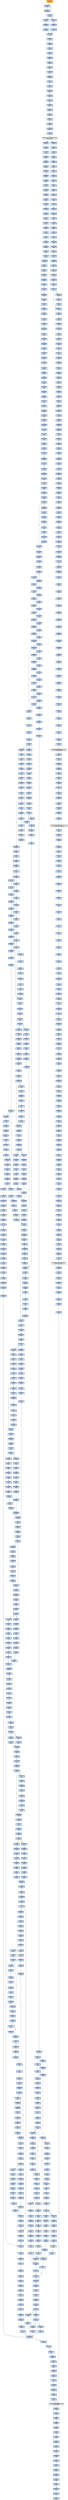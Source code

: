 strict digraph G {
	graph [bgcolor=transparent,
		name=G
	];
	node [color=lightsteelblue,
		fillcolor=lightsteelblue,
		shape=rectangle,
		style=filled
	];
	"0x0040302e"	[label="0x0040302e
pushl"];
	"0x00403033"	[label="0x00403033
movl"];
	"0x0040302e" -> "0x00403033"	[color="#000000"];
	"0x00ce0233"	[label="0x00ce0233
movl"];
	"0x00ce0236"	[label="0x00ce0236
movl"];
	"0x00ce0233" -> "0x00ce0236"	[color="#000000"];
	"0x00ce046a"	[label="0x00ce046a
movl"];
	"0x00ce046d"	[label="0x00ce046d
movl"];
	"0x00ce046a" -> "0x00ce046d"	[color="#000000"];
	"0x00ce07bc"	[label="0x00ce07bc
movl"];
	"0x00ce07bf"	[label="0x00ce07bf
addl"];
	"0x00ce07bc" -> "0x00ce07bf"	[color="#000000"];
	"0x00ce053c"	[label="0x00ce053c
subl"];
	"0x00ce053e"	[label="0x00ce053e
movl"];
	"0x00ce053c" -> "0x00ce053e"	[color="#000000"];
	"0x00ce074e"	[label="0x00ce074e
cmpl"];
	"0x00ce0753"	[label="0x00ce0753
jae"];
	"0x00ce074e" -> "0x00ce0753"	[color="#000000"];
	"0x00ce0b38"	[label="0x00ce0b38
pushl"];
	"0x00ce0b39"	[label="0x00ce0b39
pushl"];
	"0x00ce0b38" -> "0x00ce0b39"	[color="#000000"];
	"0x00ce02b8"	[label="0x00ce02b8
subl"];
	"0x00ce02ba"	[label="0x00ce02ba
shrl"];
	"0x00ce02b8" -> "0x00ce02ba"	[color="#000000"];
	"0x00ce0211"	[label="0x00ce0211
addl"];
	"0x00ce0213"	[label="0x00ce0213
movl"];
	"0x00ce0211" -> "0x00ce0213"	[color="#000000"];
	"0x00ce0273"	[label="0x00ce0273
movl"];
	"0x00ce0276"	[label="0x00ce0276
subl"];
	"0x00ce0273" -> "0x00ce0276"	[color="#000000"];
	"0x00ce06bd"	[label="0x00ce06bd
subl"];
	"0x00ce06bf"	[label="0x00ce06bf
movl"];
	"0x00ce06bd" -> "0x00ce06bf"	[color="#000000"];
	"0x00ce06b5"	[label="0x00ce06b5
jmp"];
	"0x00ce06cd"	[label="0x00ce06cd
decl"];
	"0x00ce06b5" -> "0x00ce06cd"	[color="#000000"];
	"0x00ce07cc"	[label="0x00ce07cc
subl"];
	"0x00ce07ce"	[label="0x00ce07ce
addl"];
	"0x00ce07cc" -> "0x00ce07ce"	[color="#000000"];
	"0x00ce12d4"	[label="0x00ce12d4
popl"];
	"0x00ce12d5"	[label="0x00ce12d5
subl"];
	"0x00ce12d4" -> "0x00ce12d5"	[color="#000000"];
	"0x00ce0044"	[label="0x00ce0044
decl"];
	"0x00ce0045"	[label="0x00ce0045
movl"];
	"0x00ce0044" -> "0x00ce0045"	[color="#000000"];
	"0x00ce098b"	[label="0x00ce098b
je"];
	"0x00ce098d"	[label="0x00ce098d
movl"];
	"0x00ce098b" -> "0x00ce098d"	[color="#000000",
		label=F];
	"0x00ce0af8"	[label="0x00ce0af8
popl"];
	"0x00ce0af9"	[label="0x00ce0af9
popl"];
	"0x00ce0af8" -> "0x00ce0af9"	[color="#000000"];
	"0x00ce05a7"	[label="0x00ce05a7
movl"];
	"0x00ce05aa"	[label="0x00ce05aa
addl"];
	"0x00ce05a7" -> "0x00ce05aa"	[color="#000000"];
	"0x00ce06d2"	[label="0x00ce06d2
subl"];
	"0x00ce06d5"	[label="0x00ce06d5
cmpl"];
	"0x00ce06d2" -> "0x00ce06d5"	[color="#000000"];
	"0x00ce11a0"	[label="0x00ce11a0
xorl"];
	"0x00ce11a2"	[label="0x00ce11a2
popl"];
	"0x00ce11a0" -> "0x00ce11a2"	[color="#000000"];
	"0x00ce0b15"	[label="0x00ce0b15
movl"];
	"0x00ce0b17"	[label="0x00ce0b17
addl"];
	"0x00ce0b15" -> "0x00ce0b17"	[color="#000000"];
	"0x00425d22"	[label="0x00425d22
popl"];
	"0x00425d23"	[label="0x00425d23
popl"];
	"0x00425d22" -> "0x00425d23"	[color="#000000"];
	"0x00ce0520"	[label="0x00ce0520
addl"];
	"0x00ce0522"	[label="0x00ce0522
shll"];
	"0x00ce0520" -> "0x00ce0522"	[color="#000000"];
	"0x00ce0327"	[label="0x00ce0327
incl"];
	"0x00ce032a"	[label="0x00ce032a
movl"];
	"0x00ce0327" -> "0x00ce032a"	[color="#000000"];
	"0x00ce02bd"	[label="0x00ce02bd
addl"];
	"0x00ce02ba" -> "0x00ce02bd"	[color="#000000"];
	"0x00ce0079"	[label="0x00ce0079
movl"];
	"0x00ce007c"	[label="0x00ce007c
orl"];
	"0x00ce0079" -> "0x00ce007c"	[color="#000000"];
	"0x00ce05f0"	[label="0x00ce05f0
shrl"];
	"0x00ce05f3"	[label="0x00ce05f3
imull"];
	"0x00ce05f0" -> "0x00ce05f3"	[color="#000000"];
	"0x00ce12c9"	[label="0x00ce12c9
addl"];
	"0x00ce12cc"	[label="0x00ce12cc
pushl"];
	"0x00ce12c9" -> "0x00ce12cc"	[color="#000000"];
	"0x00ce0104"	[label="0x00ce0104
pushl"];
	"0x00ce0106"	[label="0x00ce0106
popl"];
	"0x00ce0104" -> "0x00ce0106"	[color="#000000"];
	"0x00ce0476"	[label="0x00ce0476
orl"];
	"0x00ce0478"	[label="0x00ce0478
shll"];
	"0x00ce0476" -> "0x00ce0478"	[color="#000000"];
	"0x00ce017f"	[label="0x00ce017f
movl"];
	"0x00ce0181"	[label="0x00ce0181
shrl"];
	"0x00ce017f" -> "0x00ce0181"	[color="#000000"];
	"0x00425cce"	[label="0x00425cce
movl"];
	"0x00425cd1"	[label="0x00425cd1
addl"];
	"0x00425cce" -> "0x00425cd1"	[color="#000000"];
	"0x00ce063b"	[label="0x00ce063b
movl"];
	"0x00ce063d"	[label="0x00ce063d
shll"];
	"0x00ce063b" -> "0x00ce063d"	[color="#000000"];
	"0x00ce12ea"	[label="0x00ce12ea
movl"];
	"0x00ce12ec"	[label="0x00ce12ec
shrl"];
	"0x00ce12ea" -> "0x00ce12ec"	[color="#000000"];
	"0x00425cdd"	[label="0x00425cdd
addl"];
	"0x00425cdf"	[label="0x00425cdf
leal"];
	"0x00425cdd" -> "0x00425cdf"	[color="#000000"];
	"0x00ce0715"	[label="0x00ce0715
shll"];
	"0x00ce0718"	[label="0x00ce0718
orl"];
	"0x00ce0715" -> "0x00ce0718"	[color="#000000"];
	"0x00ce12ce"	[label="0x00ce12ce
pushl"];
	"0x00ce12cf"	[label="0x00ce12cf
call"];
	"0x00ce12ce" -> "0x00ce12cf"	[color="#000000"];
	"0x00ce0136"	[label="0x00ce0136
subl"];
	"0x00ce0139"	[label="0x00ce0139
movl"];
	"0x00ce0136" -> "0x00ce0139"	[color="#000000"];
	"0x00ce06a0"	[label="0x00ce06a0
jae"];
	"0x00ce06a2"	[label="0x00ce06a2
movl"];
	"0x00ce06a0" -> "0x00ce06a2"	[color="#000000",
		label=F];
	"0x00ce06b7"	[label="0x00ce06b7
subl"];
	"0x00ce06a0" -> "0x00ce06b7"	[color="#000000",
		label=T];
	"0x00ce05b2"	[label="0x00ce05b2
movl"];
	"0x00ce05b9"	[label="0x00ce05b9
popl"];
	"0x00ce05b2" -> "0x00ce05b9"	[color="#000000"];
	"0x00ce118c"	[label="0x00ce118c
testl"];
	"0x00ce118e"	[label="0x00ce118e
je"];
	"0x00ce118c" -> "0x00ce118e"	[color="#000000"];
	"0x00ce06e2"	[label="0x00ce06e2
sarl"];
	"0x00ce06e4"	[label="0x00ce06e4
andl"];
	"0x00ce06e2" -> "0x00ce06e4"	[color="#000000"];
	"0x00ce01d2"	[label="0x00ce01d2
movl"];
	"0x00ce01d5"	[label="0x00ce01d5
leal"];
	"0x00ce01d2" -> "0x00ce01d5"	[color="#000000"];
	"0x00ce0091"	[label="0x00ce0091
decl"];
	"0x00ce0092"	[label="0x00ce0092
movl"];
	"0x00ce0091" -> "0x00ce0092"	[color="#000000"];
	"0x00ce007f"	[label="0x00ce007f
popl"];
	"0x00ce007c" -> "0x00ce007f"	[color="#000000"];
	"0x00ce035a"	[label="0x00ce035a
addl"];
	"0x00ce035c"	[label="0x00ce035c
movl"];
	"0x00ce035a" -> "0x00ce035c"	[color="#000000"];
	"0x00ce0540"	[label="0x00ce0540
shrl"];
	"0x00ce0543"	[label="0x00ce0543
subl"];
	"0x00ce0540" -> "0x00ce0543"	[color="#000000"];
	"0x00ce0119"	[label="0x00ce0119
imull"];
	"0x00ce011f"	[label="0x00ce011f
cmpl"];
	"0x00ce0119" -> "0x00ce011f"	[color="#000000"];
	"0x00ce01f0"	[label="0x00ce01f0
incl"];
	"0x00ce01f3"	[label="0x00ce01f3
movl"];
	"0x00ce01f0" -> "0x00ce01f3"	[color="#000000"];
	"0x00ce040d"	[label="0x00ce040d
movl"];
	"0x00ce0410"	[label="0x00ce0410
movl"];
	"0x00ce040d" -> "0x00ce0410"	[color="#000000"];
	"0x00ce00db"	[label="0x00ce00db
shrl"];
	"0x00ce00de"	[label="0x00ce00de
imull"];
	"0x00ce00db" -> "0x00ce00de"	[color="#000000"];
	"0x00425ce8"	[label="0x00425ce8
popl"];
	"0x00425ce9"	[label="0x00425ce9
addl"];
	"0x00425ce8" -> "0x00425ce9"	[color="#000000"];
	"0x00ce048b"	[label="0x00ce048b
cmpl"];
	"0x00ce048e"	[label="0x00ce048e
jae"];
	"0x00ce048b" -> "0x00ce048e"	[color="#000000"];
	"0x00ce0083"	[label="0x00ce0083
movl"];
	"0x00ce0086"	[label="0x00ce0086
movzbl"];
	"0x00ce0083" -> "0x00ce0086"	[color="#000000"];
	"0x00ce019f"	[label="0x00ce019f
movl"];
	"0x00ce01a1"	[label="0x00ce01a1
testl"];
	"0x00ce019f" -> "0x00ce01a1"	[color="#000000"];
	"0x00ce0799"	[label="0x00ce0799
subl"];
	"0x00ce079b"	[label="0x00ce079b
movl"];
	"0x00ce0799" -> "0x00ce079b"	[color="#000000"];
	"0x00ce0033"	[label="0x00ce0033
movl"];
	"0x00ce0035"	[label="0x00ce0035
shll"];
	"0x00ce0033" -> "0x00ce0035"	[color="#000000"];
	"0x00ce063f"	[label="0x00ce063f
subl"];
	"0x00ce0641"	[label="0x00ce0641
addl"];
	"0x00ce063f" -> "0x00ce0641"	[color="#000000"];
	"0x00ce03cd"	[label="0x00ce03cd
movb"];
	"0x00ce03d0"	[label="0x00ce03d0
movb"];
	"0x00ce03cd" -> "0x00ce03d0"	[color="#000000"];
	"0x00425b9c"	[label="0x00425b9c
movb"];
	"0x00425b9e"	[label="0x00425b9e
xorl"];
	"0x00425b9c" -> "0x00425b9e"	[color="#000000"];
	"0x00ce0b06"	[label="0x00ce0b06
call"];
	"0x00ce0b0b"	[label="0x00ce0b0b
popl"];
	"0x00ce0b06" -> "0x00ce0b0b"	[color="#000000"];
	"0x00425d1e"	[label="0x00425d1e
movl"];
	"0x00425d20"	[label="0x00425d20
popl"];
	"0x00425d1e" -> "0x00425d20"	[color="#000000"];
	"0x00ce06ba"	[label="0x00ce06ba
movl"];
	"0x00ce06ba" -> "0x00ce06bd"	[color="#000000"];
	"0x00ce0658"	[label="0x00ce0658
movl"];
	"0x00ce065b"	[label="0x00ce065b
jmp"];
	"0x00ce0658" -> "0x00ce065b"	[color="#000000"];
	"0x00ce0184"	[label="0x00ce0184
imull"];
	"0x00ce0187"	[label="0x00ce0187
cmpl"];
	"0x00ce0184" -> "0x00ce0187"	[color="#000000"];
	"0x00ce01ab"	[label="0x00ce01ab
subl"];
	"0x00ce01ae"	[label="0x00ce01ae
subl"];
	"0x00ce01ab" -> "0x00ce01ae"	[color="#000000"];
	"0x00ce01a3"	[label="0x00ce01a3
jne"];
	"0x00ce022b"	[label="0x00ce022b
cmpl"];
	"0x00ce01a3" -> "0x00ce022b"	[color="#000000",
		label=T];
	"0x00ce01a9"	[label="0x00ce01a9
jmp"];
	"0x00ce01a3" -> "0x00ce01a9"	[color="#000000",
		label=F];
	"0x00425d0f"	[label="0x00425d0f
popl"];
	"0x00425d10"	[label="0x00425d10
jmp"];
	"0x00425d0f" -> "0x00425d10"	[color="#000000"];
	"0x00ce04bc"	[label="0x00ce04bc
movl"];
	"0x00ce04bf"	[label="0x00ce04bf
movl"];
	"0x00ce04bc" -> "0x00ce04bf"	[color="#000000"];
	"0x00ce05a2"	[label="0x00ce05a2
shrl"];
	"0x00ce05a5"	[label="0x00ce05a5
subl"];
	"0x00ce05a2" -> "0x00ce05a5"	[color="#000000"];
	"0x00ce070f"	[label="0x00ce070f
movl"];
	"0x00ce0712"	[label="0x00ce0712
movzbl"];
	"0x00ce070f" -> "0x00ce0712"	[color="#000000"];
	"0x00ce0aa0"	[label="0x00ce0aa0
movl"];
	"0x00ce0aa3"	[label="0x00ce0aa3
movl"];
	"0x00ce0aa0" -> "0x00ce0aa3"	[color="#000000"];
	"0x00ce0b3c"	[label="0x00ce0b3c
call"];
	"0x00ce0b39" -> "0x00ce0b3c"	[color="#000000"];
	"0x00ce11a6"	[label="0x00ce11a6
ret"];
	"0x00ce109f"	[label="0x00ce109f
incl"];
	"0x00ce11a6" -> "0x00ce109f"	[color="#000000"];
	VIRTUALFREE_KERNEL32_DLL	[color=lightgrey,
		fillcolor=lightgrey,
		label="VIRTUALFREE_KERNEL32_DLL
VIRTUALFREE"];
	"0x00ce0af3"	[label="0x00ce0af3
movl"];
	VIRTUALFREE_KERNEL32_DLL -> "0x00ce0af3"	[color="#000000"];
	"0x00ce054e"	[label="0x00ce054e
movl"];
	"0x00ce0551"	[label="0x00ce0551
movl"];
	"0x00ce054e" -> "0x00ce0551"	[color="#000000"];
	"0x00ce04d8"	[label="0x00ce04d8
addl"];
	"0x00ce04db"	[label="0x00ce04db
movl"];
	"0x00ce04d8" -> "0x00ce04db"	[color="#000000"];
	"0x00ce0660"	[label="0x00ce0660
movl"];
	"0x00ce0663"	[label="0x00ce0663
shll"];
	"0x00ce0660" -> "0x00ce0663"	[color="#000000"];
	"0x00ce01d8"	[label="0x00ce01d8
cmpl"];
	"0x00ce01d5" -> "0x00ce01d8"	[color="#000000"];
	"0x00ce0483"	[label="0x00ce0483
movl"];
	"0x00ce0485"	[label="0x00ce0485
shrl"];
	"0x00ce0483" -> "0x00ce0485"	[color="#000000"];
	"0x00ce10a5"	[label="0x00ce10a5
popl"];
	"0x00ce10a6"	[label="0x00ce10a6
leave"];
	"0x00ce10a5" -> "0x00ce10a6"	[color="#000000"];
	"0x00425bba"	[label="0x00425bba
jae"];
	"0x00425bdf"	[label="0x00425bdf
lodsb"];
	"0x00425bba" -> "0x00425bdf"	[color="#000000",
		label=T];
	"0x00ce1076"	[label="0x00ce1076
cmpl"];
	"0x00ce1079"	[label="0x00ce1079
jne"];
	"0x00ce1076" -> "0x00ce1079"	[color="#000000"];
	"0x00ce0223"	[label="0x00ce0223
subl"];
	"0x00ce0225"	[label="0x00ce0225
movl"];
	"0x00ce0223" -> "0x00ce0225"	[color="#000000"];
	"0x00ce017d"	[label="0x00ce017d
movl"];
	"0x00ce017d" -> "0x00ce017f"	[color="#000000"];
	"0x00ce0589"	[label="0x00ce0589
leal"];
	"0x00ce0590"	[label="0x00ce0590
pushl"];
	"0x00ce0589" -> "0x00ce0590"	[color="#000000"];
	"0x00ce0acd"	[label="0x00ce0acd
nop"];
	"0x00ce0ace"	[label="0x00ce0ace
pushl"];
	"0x00ce0acd" -> "0x00ce0ace"	[color="#000000"];
	"0x00ce076c"	[label="0x00ce076c
movl"];
	"0x00ce0753" -> "0x00ce076c"	[color="#000000",
		label=T];
	"0x00ce0755"	[label="0x00ce0755
movl"];
	"0x00ce0753" -> "0x00ce0755"	[color="#000000",
		label=F];
	"0x00425cc7"	[label="0x00425cc7
addl"];
	"0x00425cc9"	[label="0x00425cc9
movl"];
	"0x00425cc7" -> "0x00425cc9"	[color="#000000"];
	"0x00ce0873"	[label="0x00ce0873
pushl"];
	"0x00ce0876"	[label="0x00ce0876
call"];
	"0x00ce0873" -> "0x00ce0876"	[color="#000000"];
	"0x00ce04e7"	[label="0x00ce04e7
cmpl"];
	"0x00ce04ec"	[label="0x00ce04ec
jae"];
	"0x00ce04e7" -> "0x00ce04ec"	[color="#000000"];
	"0x00ce026c"	[label="0x00ce026c
movl"];
	"0x00ce026e"	[label="0x00ce026e
shrl"];
	"0x00ce026c" -> "0x00ce026e"	[color="#000000"];
	"0x00425cb9"	[label="0x00425cb9
movl"];
	"0x00425cbb"	[label="0x00425cbb
call"];
	"0x00425cb9" -> "0x00425cbb"	[color="#000000"];
	"0x00ce0499"	[label="0x00ce0499
shrl"];
	"0x00ce049c"	[label="0x00ce049c
addl"];
	"0x00ce0499" -> "0x00ce049c"	[color="#000000"];
	"0x00ce0452"	[label="0x00ce0452
subl"];
	"0x00ce0454"	[label="0x00ce0454
movl"];
	"0x00ce0452" -> "0x00ce0454"	[color="#000000"];
	"0x00ce0251"	[label="0x00ce0251
cmpl"];
	"0x00ce0255"	[label="0x00ce0255
jnl"];
	"0x00ce0251" -> "0x00ce0255"	[color="#000000"];
	"0x00ce0b0c"	[label="0x00ce0b0c
subl"];
	"0x00ce0b0b" -> "0x00ce0b0c"	[color="#000000"];
	"0x00ce042e"	[label="0x00ce042e
cmpl"];
	"0x00ce0431"	[label="0x00ce0431
jae"];
	"0x00ce042e" -> "0x00ce0431"	[color="#000000"];
	"0x00ce005a"	[label="0x00ce005a
movl"];
	"0x00ce005d"	[label="0x00ce005d
movl"];
	"0x00ce005a" -> "0x00ce005d"	[color="#000000"];
	"0x00ce0961"	[label="0x00ce0961
addl"];
	"0x00ce0964"	[label="0x00ce0964
subl"];
	"0x00ce0961" -> "0x00ce0964"	[color="#000000"];
	"0x00ce0948"	[label="0x00ce0948
pushl"];
	"0x00ce0949"	[label="0x00ce0949
pushl"];
	"0x00ce0948" -> "0x00ce0949"	[color="#000000"];
	"0x00ce03b1"	[label="0x00ce03b1
xorl"];
	"0x00ce03b3"	[label="0x00ce03b3
cmpl"];
	"0x00ce03b1" -> "0x00ce03b3"	[color="#000000"];
	"0x00ce0239"	[label="0x00ce0239
incl"];
	"0x00ce0236" -> "0x00ce0239"	[color="#000000"];
	"0x00425c8c"	[label="0x00425c8c
popl"];
	"0x00425c93"	[label="0x00425c93
addl"];
	"0x00425c8c" -> "0x00425c93"	[color="#000000"];
	"0x00ce028e"	[label="0x00ce028e
movl"];
	"0x00ce0291"	[label="0x00ce0291
movzbl"];
	"0x00ce028e" -> "0x00ce0291"	[color="#000000"];
	"0x00ce003a"	[label="0x00ce003a
addl"];
	"0x00ce003c"	[label="0x00ce003c
movl"];
	"0x00ce003a" -> "0x00ce003c"	[color="#000000"];
	"0x00ce07d9"	[label="0x00ce07d9
incl"];
	"0x00ce07da"	[label="0x00ce07da
cmpl"];
	"0x00ce07d9" -> "0x00ce07da"	[color="#000000"];
	"0x00ce01ca"	[label="0x00ce01ca
jl"];
	"0x00ce01d0"	[label="0x00ce01d0
jmp"];
	"0x00ce01ca" -> "0x00ce01d0"	[color="#000000",
		label=F];
	"0x00ce05ba"	[label="0x00ce05ba
movl"];
	"0x00ce05bd"	[label="0x00ce05bd
movl"];
	"0x00ce05ba" -> "0x00ce05bd"	[color="#000000"];
	"0x00ce0700"	[label="0x00ce0700
jmp"];
	"0x00ce0745"	[label="0x00ce0745
xorl"];
	"0x00ce0700" -> "0x00ce0745"	[color="#000000"];
	"0x00ce056a"	[label="0x00ce056a
shrl"];
	"0x00ce056d"	[label="0x00ce056d
imull"];
	"0x00ce056a" -> "0x00ce056d"	[color="#000000"];
	"0x00ce065f"	[label="0x00ce065f
popl"];
	"0x00ce065f" -> "0x00ce0660"	[color="#000000"];
	"0x00ce04b9"	[label="0x00ce04b9
movl"];
	"0x00ce04b9" -> "0x00ce04bc"	[color="#000000"];
	"0x00ce06a4"	[label="0x00ce06a4
movl"];
	"0x00ce06a2" -> "0x00ce06a4"	[color="#000000"];
	"0x00ce0763"	[label="0x00ce0763
shll"];
	"0x00ce0766"	[label="0x00ce0766
incl"];
	"0x00ce0763" -> "0x00ce0766"	[color="#000000"];
	"0x00ce047e"	[label="0x00ce047e
movl"];
	"0x00ce0481"	[label="0x00ce0481
movl"];
	"0x00ce047e" -> "0x00ce0481"	[color="#000000"];
	"0x00425caf"	[label="0x00425caf
pushl"];
	"0x00425cb2"	[label="0x00425cb2
pushl"];
	"0x00425caf" -> "0x00425cb2"	[color="#000000"];
	"0x00ce094b"	[label="0x00ce094b
pushl"];
	"0x00ce094c"	[label="0x00ce094c
call"];
	"0x00ce094b" -> "0x00ce094c"	[color="#000000"];
	"0x00ce05b9" -> "0x00ce05ba"	[color="#000000"];
	"0x00ce055f"	[label="0x00ce055f
incl"];
	"0x00ce0562"	[label="0x00ce0562
movl"];
	"0x00ce055f" -> "0x00ce0562"	[color="#000000"];
	"0x00ce0013"	[label="0x00ce0013
movl"];
	"0x00ce0016"	[label="0x00ce0016
movl"];
	"0x00ce0013" -> "0x00ce0016"	[color="#000000"];
	"0x00ce02a9"	[label="0x00ce02a9
imull"];
	"0x00ce02ac"	[label="0x00ce02ac
cmpl"];
	"0x00ce02a9" -> "0x00ce02ac"	[color="#000000"];
	"0x00ce032d"	[label="0x00ce032d
movl"];
	"0x00ce032f"	[label="0x00ce032f
movl"];
	"0x00ce032d" -> "0x00ce032f"	[color="#000000"];
	"0x00ce061c"	[label="0x00ce061c
movl"];
	"0x00ce061e"	[label="0x00ce061e
shrl"];
	"0x00ce061c" -> "0x00ce061e"	[color="#000000"];
	"0x00ce067b"	[label="0x00ce067b
movl"];
	"0x00ce067e"	[label="0x00ce067e
movl"];
	"0x00ce067b" -> "0x00ce067e"	[color="#000000"];
	"0x00ce0791"	[label="0x00ce0791
subl"];
	"0x00ce0794"	[label="0x00ce0794
movl"];
	"0x00ce0791" -> "0x00ce0794"	[color="#000000"];
	"0x00ce0b19"	[label="0x00ce0b19
pushl"];
	"0x00ce0b17" -> "0x00ce0b19"	[color="#000000"];
	"0x00ce00ce"	[label="0x00ce00ce
shll"];
	"0x00ce00d1"	[label="0x00ce00d1
incl"];
	"0x00ce00ce" -> "0x00ce00d1"	[color="#000000"];
	"0x00425d04"	[label="0x00425d04
movl"];
	"0x00425d0a"	[label="0x00425d0a
movl"];
	"0x00425d04" -> "0x00425d0a"	[color="#000000"];
	"0x00ce051d"	[label="0x00ce051d
shrl"];
	"0x00ce051d" -> "0x00ce0520"	[color="#000000"];
	"0x00ce0456"	[label="0x00ce0456
movl"];
	"0x00ce0454" -> "0x00ce0456"	[color="#000000"];
	"0x00ce119b"	[label="0x00ce119b
addl"];
	"0x00ce119e"	[label="0x00ce119e
jmp"];
	"0x00ce119b" -> "0x00ce119e"	[color="#000000"];
	"0x00ce0ac4"	[label="0x00ce0ac4
nop"];
	"0x00ce0ac5"	[label="0x00ce0ac5
nop"];
	"0x00ce0ac4" -> "0x00ce0ac5"	[color="#000000"];
	"0x00403039"	[label="0x00403039
pushl"];
	"0x00403033" -> "0x00403039"	[color="#000000"];
	"0x00ce02d4"	[label="0x00ce02d4
movl"];
	"0x00ce02d7"	[label="0x00ce02d7
jnl"];
	"0x00ce02d4" -> "0x00ce02d7"	[color="#000000"];
	"0x00425ce4"	[label="0x00425ce4
pushl"];
	"0x00425ce5"	[label="0x00425ce5
call"];
	"0x00425ce4" -> "0x00425ce5"	[color="#000000"];
	"0x00ce025b"	[label="0x00ce025b
jmp"];
	"0x00ce07eb"	[label="0x00ce07eb
movl"];
	"0x00ce025b" -> "0x00ce07eb"	[color="#000000"];
	"0x00ce029c"	[label="0x00ce029c
incl"];
	"0x00ce029f"	[label="0x00ce029f
movl"];
	"0x00ce029c" -> "0x00ce029f"	[color="#000000"];
	"0x00ce03fa"	[label="0x00ce03fa
movl"];
	"0x00ce03fc"	[label="0x00ce03fc
movl"];
	"0x00ce03fa" -> "0x00ce03fc"	[color="#000000"];
	"0x00ce047b"	[label="0x00ce047b
incl"];
	"0x00ce047b" -> "0x00ce047e"	[color="#000000"];
	"0x00ce10a4"	[label="0x00ce10a4
popl"];
	"0x00ce10a4" -> "0x00ce10a5"	[color="#000000"];
	"0x00ce03be"	[label="0x00ce03be
movl"];
	"0x00ce03c1"	[label="0x00ce03c1
movl"];
	"0x00ce03be" -> "0x00ce03c1"	[color="#000000"];
	"0x00ce05c0"	[label="0x00ce05c0
movl"];
	"0x00ce05bd" -> "0x00ce05c0"	[color="#000000"];
	"0x00ce0509"	[label="0x00ce0509
shrl"];
	"0x00ce050c"	[label="0x00ce050c
imull"];
	"0x00ce0509" -> "0x00ce050c"	[color="#000000"];
	"0x00ce06e0"	[label="0x00ce06e0
movl"];
	"0x00ce06e0" -> "0x00ce06e2"	[color="#000000"];
	"0x00ce068c"	[label="0x00ce068c
incl"];
	"0x00ce068f"	[label="0x00ce068f
movl"];
	"0x00ce068c" -> "0x00ce068f"	[color="#000000"];
	"0x00ce12c0"	[label="0x00ce12c0
popl"];
	"0x00ce12c1"	[label="0x00ce12c1
popl"];
	"0x00ce12c0" -> "0x00ce12c1"	[color="#000000"];
	"0x00ce00b4"	[label="0x00ce00b4
addl"];
	"0x00ce00b6"	[label="0x00ce00b6
leal"];
	"0x00ce00b4" -> "0x00ce00b6"	[color="#000000"];
	"0x00ce0609"	[label="0x00ce0609
movl"];
	"0x00ce060c"	[label="0x00ce060c
shll"];
	"0x00ce0609" -> "0x00ce060c"	[color="#000000"];
	"0x00ce021e"	[label="0x00ce021e
movl"];
	"0x00ce0220"	[label="0x00ce0220
shrl"];
	"0x00ce021e" -> "0x00ce0220"	[color="#000000"];
	"0x00ce0116"	[label="0x00ce0116
incl"];
	"0x00ce0117"	[label="0x00ce0117
addl"];
	"0x00ce0116" -> "0x00ce0117"	[color="#000000"];
	"0x00ce12f7"	[label="0x00ce12f7
pushl"];
	"0x00ce12f9"	[label="0x00ce12f9
pushl"];
	"0x00ce12f7" -> "0x00ce12f9"	[color="#000000"];
	"0x00ce10a3"	[label="0x00ce10a3
popl"];
	"0x00ce10a3" -> "0x00ce10a4"	[color="#000000"];
	"0x00ce02f9"	[label="0x00ce02f9
movl"];
	"0x00ce02fb"	[label="0x00ce02fb
shrl"];
	"0x00ce02f9" -> "0x00ce02fb"	[color="#000000"];
	"0x00ce07ee"	[label="0x00ce07ee
cmpl"];
	"0x00ce07f1"	[label="0x00ce07f1
jb"];
	"0x00ce07ee" -> "0x00ce07f1"	[color="#000000"];
	"0x00ce040b"	[label="0x00ce040b
jae"];
	"0x00ce040b" -> "0x00ce040d"	[color="#000000",
		label=F];
	"0x00ce0424"	[label="0x00ce0424
movl"];
	"0x00ce040b" -> "0x00ce0424"	[color="#000000",
		label=T];
	"0x00ce02e9"	[label="0x00ce02e9
addl"];
	"0x00ce02ef"	[label="0x00ce02ef
jmp"];
	"0x00ce02e9" -> "0x00ce02ef"	[color="#000000"];
	"0x00ce07e4"	[label="0x00ce07e4
je"];
	"0x00ce07e4" -> "0x00ce07eb"	[color="#000000",
		label=T];
	"0x00425c31"	[label="0x00425c31
subl"];
	"0x00425c35"	[label="0x00425c35
movl"];
	"0x00425c31" -> "0x00425c35"	[color="#000000"];
	"0x00ce06f3"	[label="0x00ce06f3
shll"];
	"0x00ce06f5"	[label="0x00ce06f5
movl"];
	"0x00ce06f3" -> "0x00ce06f5"	[color="#000000"];
	"0x00ce0525"	[label="0x00ce0525
movl"];
	"0x00ce0527"	[label="0x00ce0527
leal"];
	"0x00ce0525" -> "0x00ce0527"	[color="#000000"];
	"0x00ce0203"	[label="0x00ce0203
jae"];
	"0x00ce0219"	[label="0x00ce0219
subl"];
	"0x00ce0203" -> "0x00ce0219"	[color="#000000",
		label=T];
	"0x00ce0205"	[label="0x00ce0205
movl"];
	"0x00ce0203" -> "0x00ce0205"	[color="#000000",
		label=F];
	"0x00ce0294"	[label="0x00ce0294
shll"];
	"0x00ce0297"	[label="0x00ce0297
orl"];
	"0x00ce0294" -> "0x00ce0297"	[color="#000000"];
	"0x00ce04aa"	[label="0x00ce04aa
movl"];
	"0x00ce04ac"	[label="0x00ce04ac
shrl"];
	"0x00ce04aa" -> "0x00ce04ac"	[color="#000000"];
	"0x00ce0278"	[label="0x00ce0278
movl"];
	"0x00ce0276" -> "0x00ce0278"	[color="#000000"];
	"0x00ce0758"	[label="0x00ce0758
movl"];
	"0x00ce075b"	[label="0x00ce075b
movzbl"];
	"0x00ce0758" -> "0x00ce075b"	[color="#000000"];
	"0x00ce12c2"	[label="0x00ce12c2
leave"];
	"0x00ce12c3"	[label="0x00ce12c3
ret"];
	"0x00ce12c2" -> "0x00ce12c3"	[color="#000000"];
	"0x00ce0989"	[label="0x00ce0989
testl"];
	"0x00ce0989" -> "0x00ce098b"	[color="#000000"];
	"0x00ce0958"	[label="0x00ce0958
leal"];
	"0x00ce095e"	[label="0x00ce095e
movl"];
	"0x00ce0958" -> "0x00ce095e"	[color="#000000"];
	"0x00ce0692"	[label="0x00ce0692
movl"];
	"0x00ce068f" -> "0x00ce0692"	[color="#000000"];
	"0x00ce00a8"	[label="0x00ce00a8
andl"];
	"0x00ce00ab"	[label="0x00ce00ab
movl"];
	"0x00ce00a8" -> "0x00ce00ab"	[color="#000000"];
	"0x00ce00ae"	[label="0x00ce00ae
movl"];
	"0x00ce00b1"	[label="0x00ce00b1
shll"];
	"0x00ce00ae" -> "0x00ce00b1"	[color="#000000"];
	"0x00ce0010"	[label="0x00ce0010
subl"];
	"0x00ce0010" -> "0x00ce0013"	[color="#000000"];
	"0x00ce0978"	[label="0x00ce0978
stosl"];
	"0x00ce0979"	[label="0x00ce0979
lodsl"];
	"0x00ce0978" -> "0x00ce0979"	[color="#000000"];
	"0x00425ce2"	[label="0x00425ce2
pushl"];
	"0x00425cdf" -> "0x00425ce2"	[color="#000000"];
	"0x00ce027d"	[label="0x00ce027d
leal"];
	"0x00ce0284"	[label="0x00ce0284
cmpl"];
	"0x00ce027d" -> "0x00ce0284"	[color="#000000"];
	"0x00ce0b1a"	[label="0x00ce0b1a
call"];
	"0x00ce0b19" -> "0x00ce0b1a"	[color="#000000"];
	"0x00ce12bf"	[label="0x00ce12bf
popl"];
	"0x00ce12bf" -> "0x00ce12c0"	[color="#000000"];
	"0x00ce03ff"	[label="0x00ce03ff
leal"];
	"0x00ce03fc" -> "0x00ce03ff"	[color="#000000"];
	"0x00ce0324"	[label="0x00ce0324
shll"];
	"0x00ce0324" -> "0x00ce0327"	[color="#000000"];
	"0x00ce009a"	[label="0x00ce009a
ja"];
	"0x00ce009a" -> "0x00ce00a8"	[color="#000000",
		label=T];
	"0x00ce0599"	[label="0x00ce0599
jmp"];
	"0x00ce0599" -> "0x00ce05b9"	[color="#000000"];
	"0x00ce02c6"	[label="0x00ce02c6
movl"];
	"0x00ce02c9"	[label="0x00ce02c9
movl"];
	"0x00ce02c6" -> "0x00ce02c9"	[color="#000000"];
	"0x00ce055c"	[label="0x00ce055c
shll"];
	"0x00ce055c" -> "0x00ce055f"	[color="#000000"];
	"0x00ce04a1"	[label="0x00ce04a1
movl"];
	"0x00ce04a3"	[label="0x00ce04a3
jmp"];
	"0x00ce04a1" -> "0x00ce04a3"	[color="#000000"];
	"0x00425cbd"	[label="0x00425cbd
popl"];
	"0x00425cbe"	[label="0x00425cbe
movl"];
	"0x00425cbd" -> "0x00425cbe"	[color="#000000"];
	"0x00ce0426"	[label="0x00ce0426
movl"];
	"0x00ce0428"	[label="0x00ce0428
shrl"];
	"0x00ce0426" -> "0x00ce0428"	[color="#000000"];
	"0x00ce0b04"	[label="0x00ce0b04
pushl"];
	"0x00ce0b05"	[label="0x00ce0b05
pushl"];
	"0x00ce0b04" -> "0x00ce0b05"	[color="#000000"];
	"0x00ce0492"	[label="0x00ce0492
movl"];
	"0x00ce0497"	[label="0x00ce0497
subl"];
	"0x00ce0492" -> "0x00ce0497"	[color="#000000"];
	"0x00ce0b33"	[label="0x00ce0b33
pushl"];
	"0x00ce0b34"	[label="0x00ce0b34
movl"];
	"0x00ce0b33" -> "0x00ce0b34"	[color="#000000"];
	"0x00ce10aa"	[label="0x00ce10aa
addl"];
	"0x00ce10ad"	[label="0x00ce10ad
jmp"];
	"0x00ce10aa" -> "0x00ce10ad"	[color="#000000"];
	"0x00ce1198"	[label="0x00ce1198
addl"];
	"0x00ce1198" -> "0x00ce119b"	[color="#000000"];
	"0x00ce035e"	[label="0x00ce035e
leal"];
	"0x00ce035c" -> "0x00ce035e"	[color="#000000"];
	"0x00ce12de"	[label="0x00ce12de
movl"];
	"0x00ce12e1"	[label="0x00ce12e1
addl"];
	"0x00ce12de" -> "0x00ce12e1"	[color="#000000"];
	"0x00ce023c"	[label="0x00ce023c
cmpl"];
	"0x00ce0239" -> "0x00ce023c"	[color="#000000"];
	"0x00425cf1"	[label="0x00425cf1
movl"];
	"0x00425cf4"	[label="0x00425cf4
addl"];
	"0x00425cf1" -> "0x00425cf4"	[color="#000000"];
	"0x00ce12db"	[label="0x00ce12db
movl"];
	"0x00ce12d5" -> "0x00ce12db"	[color="#000000"];
	"0x00ce0acb"	[label="0x00ce0acb
nop"];
	"0x00ce0acc"	[label="0x00ce0acc
nop"];
	"0x00ce0acb" -> "0x00ce0acc"	[color="#000000"];
	"0x00ce0505"	[label="0x00ce0505
movl"];
	"0x00ce0507"	[label="0x00ce0507
movl"];
	"0x00ce0505" -> "0x00ce0507"	[color="#000000"];
	"0x00ce06d8"	[label="0x00ce06d8
movl"];
	"0x00ce06da"	[label="0x00ce06da
jl"];
	"0x00ce06d8" -> "0x00ce06da"	[color="#000000"];
	"0x00425c19"	[label="0x00425c19
movb"];
	"0x00425c1b"	[label="0x00425c1b
incl"];
	"0x00425c19" -> "0x00425c1b"	[color="#000000"];
	"0x00ce0433"	[label="0x00ce0433
movl"];
	"0x00ce0435"	[label="0x00ce0435
movl"];
	"0x00ce0433" -> "0x00ce0435"	[color="#000000"];
	"0x00ce0732"	[label="0x00ce0732
decl"];
	"0x00ce0733"	[label="0x00ce0733
jne"];
	"0x00ce0732" -> "0x00ce0733"	[color="#000000"];
	"0x00ce03dd"	[label="0x00ce03dd
movl"];
	"0x00ce03df"	[label="0x00ce03df
shrl"];
	"0x00ce03dd" -> "0x00ce03df"	[color="#000000"];
	"0x00ce0025"	[label="0x00ce0025
pushl"];
	"0x00ce0026"	[label="0x00ce0026
movl"];
	"0x00ce0025" -> "0x00ce0026"	[color="#000000"];
	"0x00ce00a1"	[label="0x00ce00a1
leave"];
	"0x00ce00a2"	[label="0x00ce00a2
ret"];
	"0x00ce00a1" -> "0x00ce00a2"	[color="#000000"];
	"0x00425d0c"	[label="0x00425d0c
movl"];
	"0x00425d0a" -> "0x00425d0c"	[color="#000000"];
	"0x00425ca8"	[label="0x00425ca8
pushl"];
	"0x00425caa"	[label="0x00425caa
pushl"];
	"0x00425ca8" -> "0x00425caa"	[color="#000000"];
	"0x00ce07c5"	[label="0x00ce07c5
ja"];
	"0x00ce07c7"	[label="0x00ce07c7
movl"];
	"0x00ce07c5" -> "0x00ce07c7"	[color="#000000",
		label=F];
	"0x00ce0337"	[label="0x00ce0337
cmpl"];
	"0x00ce033a"	[label="0x00ce033a
jae"];
	"0x00ce0337" -> "0x00ce033a"	[color="#000000"];
	"0x00425c1c"	[label="0x00425c1c
adcb"];
	"0x00425c1e"	[label="0x00425c1e
ret"];
	"0x00425c1c" -> "0x00425c1e"	[color="#000000"];
	"0x00ce0666"	[label="0x00ce0666
leal"];
	"0x00ce066d"	[label="0x00ce066d
movl"];
	"0x00ce0666" -> "0x00ce066d"	[color="#000000"];
	"0x00ce0231"	[label="0x00ce0231
jl"];
	"0x00ce022b" -> "0x00ce0231"	[color="#000000"];
	"0x00ce07de"	[label="0x00ce07de
movb"];
	"0x00ce07da" -> "0x00ce07de"	[color="#000000"];
	"0x00ce06c1"	[label="0x00ce06c1
shrl"];
	"0x00ce06c4"	[label="0x00ce06c4
subl"];
	"0x00ce06c1" -> "0x00ce06c4"	[color="#000000"];
	"0x00ce03d3"	[label="0x00ce03d3
jmp"];
	"0x00ce03d3" -> "0x00ce07eb"	[color="#000000"];
	"0x00ce05c3"	[label="0x00ce05c3
movl"];
	"0x00ce05ca"	[label="0x00ce05ca
cmpl"];
	"0x00ce05c3" -> "0x00ce05ca"	[color="#000000"];
	"0x00ce045c"	[label="0x00ce045c
leal"];
	"0x00ce0463"	[label="0x00ce0463
cmpl"];
	"0x00ce045c" -> "0x00ce0463"	[color="#000000"];
	"0x00ce099d"	[label="0x00ce099d
leal"];
	"0x00ce09a3"	[label="0x00ce09a3
addl"];
	"0x00ce099d" -> "0x00ce09a3"	[color="#000000"];
	"0x00ce021c"	[label="0x00ce021c
subl"];
	"0x00ce021c" -> "0x00ce021e"	[color="#000000"];
	"0x00ce057c"	[label="0x00ce057c
subl"];
	"0x00ce057e"	[label="0x00ce057e
shrl"];
	"0x00ce057c" -> "0x00ce057e"	[color="#000000"];
	"0x00ce0ac2"	[label="0x00ce0ac2
nop"];
	"0x00ce0ac3"	[label="0x00ce0ac3
nop"];
	"0x00ce0ac2" -> "0x00ce0ac3"	[color="#000000"];
	"0x00ce085b"	[label="0x00ce085b
pushl"];
	"0x00ce085e"	[label="0x00ce085e
addl"];
	"0x00ce085b" -> "0x00ce085e"	[color="#000000"];
	"0x00ce0490"	[label="0x00ce0490
movl"];
	"0x00ce048e" -> "0x00ce0490"	[color="#000000",
		label=F];
	"0x00ce04a5"	[label="0x00ce04a5
subl"];
	"0x00ce048e" -> "0x00ce04a5"	[color="#000000",
		label=T];
	"0x00ce12e4"	[label="0x00ce12e4
leal"];
	"0x00ce12e4" -> "0x00ce12ea"	[color="#000000"];
	"0x00ce073e"	[label="0x00ce073e
movl"];
	"0x00ce073e" -> "0x00ce0745"	[color="#000000"];
	"0x00425cf7"	[label="0x00425cf7
subl"];
	"0x00425cf4" -> "0x00425cf7"	[color="#000000"];
	"0x00ce06f9"	[label="0x00ce06f9
leal"];
	"0x00ce06f9" -> "0x00ce0700"	[color="#000000"];
	"0x00ce0602"	[label="0x00ce0602
subl"];
	"0x00ce0604"	[label="0x00ce0604
shrl"];
	"0x00ce0602" -> "0x00ce0604"	[color="#000000"];
	"0x00ce0361"	[label="0x00ce0361
cmpl"];
	"0x00ce035e" -> "0x00ce0361"	[color="#000000"];
	"0x00403027"	[label="0x00403027
pushl"];
	"0x00403029"	[label="0x00403029
pushl"];
	"0x00403027" -> "0x00403029"	[color="#000000"];
	"0x00ce01c0"	[label="0x00ce01c0
testl"];
	"0x00ce01c2"	[label="0x00ce01c2
je"];
	"0x00ce01c0" -> "0x00ce01c2"	[color="#000000"];
	"0x00425cec"	[label="0x00425cec
movl"];
	"0x00425ce9" -> "0x00425cec"	[color="#000000"];
	"0x00ce0473"	[label="0x00ce0473
shll"];
	"0x00ce0473" -> "0x00ce0476"	[color="#000000"];
	"0x00ce0592"	[label="0x00ce0592
movl"];
	"0x00ce0590" -> "0x00ce0592"	[color="#000000"];
	"0x00ce02f4"	[label="0x00ce02f4
subl"];
	"0x00ce02f7"	[label="0x00ce02f7
subl"];
	"0x00ce02f4" -> "0x00ce02f7"	[color="#000000"];
	"0x00ce05c0" -> "0x00ce05c3"	[color="#000000"];
	"0x00ce0367"	[label="0x00ce0367
jae"];
	"0x00ce0361" -> "0x00ce0367"	[color="#000000"];
	"0x00ce0623"	[label="0x00ce0623
movl"];
	"0x00ce0626"	[label="0x00ce0626
movl"];
	"0x00ce0623" -> "0x00ce0626"	[color="#000000"];
	"0x00ce0862"	[label="0x00ce0862
pushl"];
	"0x00ce0863"	[label="0x00ce0863
leal"];
	"0x00ce0862" -> "0x00ce0863"	[color="#000000"];
	"0x00ce01c4"	[label="0x00ce01c4
cmpl"];
	"0x00ce01a9" -> "0x00ce01c4"	[color="#000000"];
	"0x00ce1156"	[label="0x00ce1156
movl"];
	"0x00ce1158"	[label="0x00ce1158
testl"];
	"0x00ce1156" -> "0x00ce1158"	[color="#000000"];
	"0x00ce0b31"	[label="0x00ce0b31
je"];
	"0x00ce0b31" -> "0x00ce0b33"	[color="#000000",
		label=F];
	"0x00425ca2"	[label="0x00425ca2
movl"];
	"0x00425ca5"	[label="0x00425ca5
pushl"];
	"0x00425ca2" -> "0x00425ca5"	[color="#000000"];
	"0x00ce0b23"	[label="0x00ce0b23
movl"];
	"0x00ce0b26"	[label="0x00ce0b26
movl"];
	"0x00ce0b23" -> "0x00ce0b26"	[color="#000000"];
	"0x00ce0859"	[label="0x00ce0859
pushl"];
	"0x00ce085a"	[label="0x00ce085a
pushl"];
	"0x00ce0859" -> "0x00ce085a"	[color="#000000"];
	"0x00ce0357"	[label="0x00ce0357
movl"];
	"0x00ce0357" -> "0x00ce035a"	[color="#000000"];
	"0x00ce00b9"	[label="0x00ce00b9
cmpl"];
	"0x00ce00b6" -> "0x00ce00b9"	[color="#000000"];
	"0x00ce0060"	[label="0x00ce0060
movl"];
	"0x00ce0063"	[label="0x00ce0063
je"];
	"0x00ce0060" -> "0x00ce0063"	[color="#000000"];
	"0x00ce12ef"	[label="0x00ce12ef
shll"];
	"0x00ce12ec" -> "0x00ce12ef"	[color="#000000"];
	"0x00ce1278"	[label="0x00ce1278
popl"];
	"0x00ce1279"	[label="0x00ce1279
popl"];
	"0x00ce1278" -> "0x00ce1279"	[color="#000000"];
	"0x00ce0355"	[label="0x00ce0355
movl"];
	"0x00ce0355" -> "0x00ce0357"	[color="#000000"];
	"0x00425ba0"	[label="0x00425ba0
movsb"];
	"0x00425b9e" -> "0x00425ba0"	[color="#000000"];
	"0x00ce071a"	[label="0x00ce071a
shll"];
	"0x00ce071d"	[label="0x00ce071d
incl"];
	"0x00ce071a" -> "0x00ce071d"	[color="#000000"];
	"0x00ce0705"	[label="0x00ce0705
cmpl"];
	"0x00ce070a"	[label="0x00ce070a
jae"];
	"0x00ce0705" -> "0x00ce070a"	[color="#000000"];
	"0x00ce072a"	[label="0x00ce072a
jb"];
	"0x00ce072a" -> "0x00ce0732"	[color="#000000",
		label=T];
	"0x00ce072c"	[label="0x00ce072c
subl"];
	"0x00ce072a" -> "0x00ce072c"	[color="#000000",
		label=F];
	"0x00425cee"	[label="0x00425cee
pushl"];
	"0x00425cec" -> "0x00425cee"	[color="#000000"];
	"0x00425cc4"	[label="0x00425cc4
movl"];
	"0x00425cc4" -> "0x00425cc7"	[color="#000000"];
	"0x00ce0077"	[label="0x00ce0077
pushl"];
	"0x00ce0077" -> "0x00ce0079"	[color="#000000"];
	"0x00ce07d0"	[label="0x00ce07d0
movb"];
	"0x00ce07ce" -> "0x00ce07d0"	[color="#000000"];
	"0x00ce0acf"	[label="0x00ce0acf
call"];
	"0x00ce12c6"	[label="0x00ce12c6
pushl"];
	"0x00ce0acf" -> "0x00ce12c6"	[color="#000000"];
	"0x00ce0143"	[label="0x00ce0143
shll"];
	"0x00ce0146"	[label="0x00ce0146
movl"];
	"0x00ce0143" -> "0x00ce0146"	[color="#000000"];
	"0x00ce043a"	[label="0x00ce043a
subl"];
	"0x00ce0435" -> "0x00ce043a"	[color="#000000"];
	"0x00ce0785"	[label="0x00ce0785
shrl"];
	"0x00ce0788"	[label="0x00ce0788
addl"];
	"0x00ce0785" -> "0x00ce0788"	[color="#000000"];
	"0x00ce05df"	[label="0x00ce05df
shll"];
	"0x00ce05e2"	[label="0x00ce05e2
incl"];
	"0x00ce05df" -> "0x00ce05e2"	[color="#000000"];
	"0x00ce12fe"	[label="0x00ce12fe
pushl"];
	"0x00ce12ff"	[label="0x00ce12ff
call"];
	"0x00ce12fe" -> "0x00ce12ff"	[color="#000000"];
	"0x00ce0166"	[label="0x00ce0166
movl"];
	"0x00ce0169"	[label="0x00ce0169
movl"];
	"0x00ce0166" -> "0x00ce0169"	[color="#000000"];
	"0x00ce0ac8"	[label="0x00ce0ac8
nop"];
	"0x00ce0ac9"	[label="0x00ce0ac9
nop"];
	"0x00ce0ac8" -> "0x00ce0ac9"	[color="#000000"];
	"0x00ce0319"	[label="0x00ce0319
movl"];
	"0x00ce031c"	[label="0x00ce031c
movzbl"];
	"0x00ce0319" -> "0x00ce031c"	[color="#000000"];
	"0x00ce04cb"	[label="0x00ce04cb
xorl"];
	"0x00ce04cd"	[label="0x00ce04cd
cmpl"];
	"0x00ce04cb" -> "0x00ce04cd"	[color="#000000"];
	"0x00ce01c4" -> "0x00ce01ca"	[color="#000000"];
	"0x00ce07e1"	[label="0x00ce07e1
movl"];
	"0x00ce07de" -> "0x00ce07e1"	[color="#000000"];
	"0x00ce06ae"	[label="0x00ce06ae
addl"];
	"0x00ce06b0"	[label="0x00ce06b0
movl"];
	"0x00ce06ae" -> "0x00ce06b0"	[color="#000000"];
	"0x00ce062d"	[label="0x00ce062d
movl"];
	"0x00ce0630"	[label="0x00ce0630
decl"];
	"0x00ce062d" -> "0x00ce0630"	[color="#000000"];
	"0x00ce04e1"	[label="0x00ce04e1
addl"];
	"0x00ce04e1" -> "0x00ce04e7"	[color="#000000"];
	"0x00ce086c"	[label="0x00ce086c
pushl"];
	"0x00ce0871"	[label="0x00ce0871
pushl"];
	"0x00ce086c" -> "0x00ce0871"	[color="#000000"];
	"0x00ce11a4"	[label="0x00ce11a4
popl"];
	"0x00ce11a5"	[label="0x00ce11a5
leave"];
	"0x00ce11a4" -> "0x00ce11a5"	[color="#000000"];
	"0x00ce0966"	[label="0x00ce0966
cld"];
	"0x00ce0967"	[label="0x00ce0967
movl"];
	"0x00ce0966" -> "0x00ce0967"	[color="#000000"];
	"0x00ce0101"	[label="0x00ce0101
andl"];
	"0x00ce0101" -> "0x00ce0104"	[color="#000000"];
	"0x00ce04a3" -> "0x00ce04bc"	[color="#000000"];
	"0x00ce0240"	[label="0x00ce0240
movb"];
	"0x00ce0243"	[label="0x00ce0243
movb"];
	"0x00ce0240" -> "0x00ce0243"	[color="#000000"];
	"0x00ce0856"	[label="0x00ce0856
leal"];
	"0x00ce0856" -> "0x00ce0859"	[color="#000000"];
	"0x00ce0663" -> "0x00ce0666"	[color="#000000"];
	"0x00ce0023"	[label="0x00ce0023
incl"];
	"0x00ce0024"	[label="0x00ce0024
pushl"];
	"0x00ce0023" -> "0x00ce0024"	[color="#000000"];
	"0x00ce069a"	[label="0x00ce069a
imull"];
	"0x00ce069d"	[label="0x00ce069d
cmpl"];
	"0x00ce069a" -> "0x00ce069d"	[color="#000000"];
	"0x00ce0ac6"	[label="0x00ce0ac6
nop"];
	"0x00ce0ac5" -> "0x00ce0ac6"	[color="#000000"];
	"0x00ce039d"	[label="0x00ce039d
addl"];
	"0x00ce039f"	[label="0x00ce039f
cmpl"];
	"0x00ce039d" -> "0x00ce039f"	[color="#000000"];
	"0x00ce0583"	[label="0x00ce0583
shll"];
	"0x00ce0586"	[label="0x00ce0586
movl"];
	"0x00ce0583" -> "0x00ce0586"	[color="#000000"];
	"0x00425ce7"	[label="0x00425ce7
popl"];
	"0x00425ce7" -> "0x00425ce8"	[color="#000000"];
	"0x00ce06e7"	[label="0x00ce06e7
decl"];
	"0x00ce06e4" -> "0x00ce06e7"	[color="#000000"];
	"0x00ce050f"	[label="0x00ce050f
cmpl"];
	"0x00ce0512"	[label="0x00ce0512
jae"];
	"0x00ce050f" -> "0x00ce0512"	[color="#000000"];
	"0x00ce0617"	[label="0x00ce0617
movl"];
	"0x00ce061a"	[label="0x00ce061a
subl"];
	"0x00ce0617" -> "0x00ce061a"	[color="#000000"];
	"0x00ce06bf" -> "0x00ce06c1"	[color="#000000"];
	LOADLIBRARYA_KERNEL32_DLL	[color=lightgrey,
		fillcolor=lightgrey,
		label="LOADLIBRARYA_KERNEL32_DLL
LOADLIBRARYA"];
	"0x00ce0b20"	[label="0x00ce0b20
movl"];
	LOADLIBRARYA_KERNEL32_DLL -> "0x00ce0b20"	[color="#000000"];
	"0x00ce02f7" -> "0x00ce02f9"	[color="#000000"];
	"0x00ce07ca"	[label="0x00ce07ca
movl"];
	"0x00ce07ca" -> "0x00ce07cc"	[color="#000000"];
	"0x00ce03ae"	[label="0x00ce03ae
movl"];
	"0x00ce03ae" -> "0x00ce03b1"	[color="#000000"];
	"0x00ce0371"	[label="0x00ce0371
movl"];
	"0x00ce0374"	[label="0x00ce0374
movzbl"];
	"0x00ce0371" -> "0x00ce0374"	[color="#000000"];
	"0x00ce008e"	[label="0x00ce008e
incl"];
	"0x00ce008e" -> "0x00ce0091"	[color="#000000"];
	"0x00ce01f6"	[label="0x00ce01f6
movl"];
	"0x00ce01f8"	[label="0x00ce01f8
movl"];
	"0x00ce01f6" -> "0x00ce01f8"	[color="#000000"];
	"0x00425ca6"	[label="0x00425ca6
movl"];
	"0x00425ca6" -> "0x00425ca8"	[color="#000000"];
	"0x00ce0444"	[label="0x00ce0444
movl"];
	"0x00ce0446"	[label="0x00ce0446
jmp"];
	"0x00ce0444" -> "0x00ce0446"	[color="#000000"];
	"0x00ce03ca"	[label="0x00ce03ca
movb"];
	"0x00ce03ca" -> "0x00ce03cd"	[color="#000000"];
	"0x00ce0227"	[label="0x00ce0227
leal"];
	"0x00ce0225" -> "0x00ce0227"	[color="#000000"];
	"0x00ce03c7"	[label="0x00ce03c7
incl"];
	"0x00ce03c7" -> "0x00ce03ca"	[color="#000000"];
	"0x00ce04c5"	[label="0x00ce04c5
movl"];
	"0x00ce04c8"	[label="0x00ce04c8
movl"];
	"0x00ce04c5" -> "0x00ce04c8"	[color="#000000"];
	"0x00ce05d1"	[label="0x00ce05d1
movl"];
	"0x00ce05d4"	[label="0x00ce05d4
movl"];
	"0x00ce05d1" -> "0x00ce05d4"	[color="#000000"];
	"0x00ce127c"	[label="0x00ce127c
ret"];
	"0x00ce0ae0"	[label="0x00ce0ae0
pushl"];
	"0x00ce127c" -> "0x00ce0ae0"	[color="#000000"];
	"0x00ce0080"	[label="0x00ce0080
movl"];
	"0x00ce007f" -> "0x00ce0080"	[color="#000000"];
	"0x00ce114c"	[label="0x00ce114c
movl"];
	"0x00ce119e" -> "0x00ce114c"	[color="#000000"];
	"0x00ce0771"	[label="0x00ce0771
shrl"];
	"0x00ce0774"	[label="0x00ce0774
imull"];
	"0x00ce0771" -> "0x00ce0774"	[color="#000000"];
	"0x00ce04d1"	[label="0x00ce04d1
setge"];
	"0x00ce04cd" -> "0x00ce04d1"	[color="#000000"];
	"0x00425ce3"	[label="0x00425ce3
pushl"];
	"0x00425ce3" -> "0x00425ce4"	[color="#000000"];
	"0x00ce002c"	[label="0x00ce002c
shll"];
	"0x00ce002e"	[label="0x00ce002e
movl"];
	"0x00ce002c" -> "0x00ce002e"	[color="#000000"];
	"0x00ce07d5"	[label="0x00ce07d5
movb"];
	"0x00ce07d8"	[label="0x00ce07d8
incl"];
	"0x00ce07d5" -> "0x00ce07d8"	[color="#000000"];
	"0x00ce115a"	[label="0x00ce115a
je"];
	"0x00ce115a" -> "0x00ce11a0"	[color="#000000",
		label=T];
	"0x00ce0217"	[label="0x00ce0217
jmp"];
	"0x00ce0217" -> "0x00ce022b"	[color="#000000"];
	"0x00ce01fd"	[label="0x00ce01fd
imull"];
	"0x00ce0200"	[label="0x00ce0200
cmpl"];
	"0x00ce01fd" -> "0x00ce0200"	[color="#000000"];
	"0x00ce0861"	[label="0x00ce0861
pushl"];
	"0x00ce085e" -> "0x00ce0861"	[color="#000000"];
	"0x00ce079e"	[label="0x00ce079e
subl"];
	"0x00ce079b" -> "0x00ce079e"	[color="#000000"];
	"0x00ce0070"	[label="0x00ce0070
movl"];
	"0x00ce0073"	[label="0x00ce0073
andl"];
	"0x00ce0070" -> "0x00ce0073"	[color="#000000"];
	"0x00ce0507" -> "0x00ce0509"	[color="#000000"];
	"0x00ce0af6"	[label="0x00ce0af6
addl"];
	"0x00ce0af6" -> "0x00ce0af8"	[color="#000000"];
	"0x00ce010e"	[label="0x00ce010e
movl"];
	"0x00ce0111"	[label="0x00ce0111
shll"];
	"0x00ce010e" -> "0x00ce0111"	[color="#000000"];
	"0x00ce0aca"	[label="0x00ce0aca
nop"];
	"0x00ce0aca" -> "0x00ce0acb"	[color="#000000"];
	"0x00ce077c"	[label="0x00ce077c
movl"];
	"0x00ce077e"	[label="0x00ce077e
movl"];
	"0x00ce077c" -> "0x00ce077e"	[color="#000000"];
	"0x00ce0720"	[label="0x00ce0720
movl"];
	"0x00ce0723"	[label="0x00ce0723
shrl"];
	"0x00ce0720" -> "0x00ce0723"	[color="#000000"];
	"0x00ce085a" -> "0x00ce085b"	[color="#000000"];
	"0x00ce0971"	[label="0x00ce0971
leal"];
	"0x00ce0977"	[label="0x00ce0977
lodsl"];
	"0x00ce0971" -> "0x00ce0977"	[color="#000000"];
	"0x00ce02d2"	[label="0x00ce02d2
movl"];
	"0x00ce02d2" -> "0x00ce02d4"	[color="#000000"];
	"0x00ce01fa"	[label="0x00ce01fa
shrl"];
	"0x00ce01f8" -> "0x00ce01fa"	[color="#000000"];
	"0x00ce00e1"	[label="0x00ce00e1
cmpl"];
	"0x00ce00e4"	[label="0x00ce00e4
jae"];
	"0x00ce00e1" -> "0x00ce00e4"	[color="#000000"];
	"0x00ce0951"	[label="0x00ce0951
popl"];
	"0x00ce094c" -> "0x00ce0951"	[color="#000000"];
	"0x00ce06ab"	[label="0x00ce06ab
shrl"];
	"0x00ce06ab" -> "0x00ce06ae"	[color="#000000"];
	"0x00ce0735"	[label="0x00ce0735
leal"];
	"0x00ce0733" -> "0x00ce0735"	[color="#000000",
		label=F];
	"0x00ce0581"	[label="0x00ce0581
addl"];
	"0x00ce0581" -> "0x00ce0583"	[color="#000000"];
	"0x00425c9a"	[label="0x00425c9a
pushl"];
	"0x00425c9b"	[label="0x00425c9b
pushl"];
	"0x00425c9a" -> "0x00425c9b"	[color="#000000"];
	"0x00425be2"	[label="0x00425be2
je"];
	"0x00425be2" -> "0x00425c31"	[color="#000000",
		label=T];
	"0x00ce030f"	[label="0x00ce030f
cmpl"];
	"0x00ce0314"	[label="0x00ce0314
jae"];
	"0x00ce030f" -> "0x00ce0314"	[color="#000000"];
	"0x00ce0577"	[label="0x00ce0577
movl"];
	"0x00ce0577" -> "0x00ce057c"	[color="#000000"];
	"0x00ce05fd"	[label="0x00ce05fd
movl"];
	"0x00ce05fd" -> "0x00ce0602"	[color="#000000"];
	"0x00ce05d7"	[label="0x00ce05d7
movzbl"];
	"0x00ce05da"	[label="0x00ce05da
shll"];
	"0x00ce05d7" -> "0x00ce05da"	[color="#000000"];
	"0x00ce0459"	[label="0x00ce0459
movl"];
	"0x00ce0456" -> "0x00ce0459"	[color="#000000"];
	"0x00ce0398"	[label="0x00ce0398
subl"];
	"0x00ce039a"	[label="0x00ce039a
shrl"];
	"0x00ce0398" -> "0x00ce039a"	[color="#000000"];
	"0x00ce0575"	[label="0x00ce0575
movl"];
	"0x00ce0575" -> "0x00ce0577"	[color="#000000"];
	"0x00ce050c" -> "0x00ce050f"	[color="#000000"];
	"0x00ce0718" -> "0x00ce071a"	[color="#000000"];
	"0x00ce009c"	[label="0x00ce009c
xorl"];
	"0x00ce009e"	[label="0x00ce009e
popl"];
	"0x00ce009c" -> "0x00ce009e"	[color="#000000"];
	"0x00ce019a"	[label="0x00ce019a
movl"];
	"0x00ce019d"	[label="0x00ce019d
addl"];
	"0x00ce019a" -> "0x00ce019d"	[color="#000000"];
	"0x00425caa" -> "0x00425caf"	[color="#000000"];
	"0x00ce078f"	[label="0x00ce078f
jmp"];
	"0x00ce07aa"	[label="0x00ce07aa
shll"];
	"0x00ce078f" -> "0x00ce07aa"	[color="#000000"];
	"0x00ce0369"	[label="0x00ce0369
movl"];
	"0x00ce0367" -> "0x00ce0369"	[color="#000000",
		label=F];
	"0x00ce0382"	[label="0x00ce0382
movl"];
	"0x00ce0367" -> "0x00ce0382"	[color="#000000",
		label=T];
	"0x00ce0a21"	[label="0x00ce0a21
testl"];
	"0x00ce0a23"	[label="0x00ce0a23
je"];
	"0x00ce0a21" -> "0x00ce0a23"	[color="#000000"];
	"0x00425c1e" -> "0x00425bba"	[color="#000000"];
	"0x00ce05b0"	[label="0x00ce05b0
pushl"];
	"0x00ce05aa" -> "0x00ce05b0"	[color="#000000"];
	"0x00ce1074"	[label="0x00ce1074
xorl"];
	"0x00ce10ad" -> "0x00ce1074"	[color="#000000"];
	"0x00ce118b"	[label="0x00ce118b
popl"];
	"0x00ce12c3" -> "0x00ce118b"	[color="#000000"];
	"0x00ce0b2d"	[label="0x00ce0b2d
xorl"];
	"0x00ce0b2f"	[label="0x00ce0b2f
addl"];
	"0x00ce0b2d" -> "0x00ce0b2f"	[color="#000000"];
	"0x00ce0031"	[label="0x00ce0031
movl"];
	"0x00ce002e" -> "0x00ce0031"	[color="#000000"];
	"0x00ce07b2"	[label="0x00ce07b2
incl"];
	"0x00ce07b3"	[label="0x00ce07b3
movl"];
	"0x00ce07b2" -> "0x00ce07b3"	[color="#000000"];
	"0x00ce0997"	[label="0x00ce0997
addl"];
	"0x00ce0999"	[label="0x00ce0999
repz"];
	"0x00ce0997" -> "0x00ce0999"	[color="#000000"];
	"0x00425b92"	[label="0x00425b92
pusha"];
	"0x00425ce5" -> "0x00425b92"	[color="#000000"];
	"0x00ce0614"	[label="0x00ce0614
subl"];
	"0x00ce0614" -> "0x00ce0617"	[color="#000000"];
	"0x00425ccb"	[label="0x00425ccb
movl"];
	"0x00425cc9" -> "0x00425ccb"	[color="#000000"];
	"0x00ce096f"	[label="0x00ce096f
addl"];
	"0x00ce096f" -> "0x00ce0971"	[color="#000000"];
	"0x00ce0468"	[label="0x00ce0468
jae"];
	"0x00ce0468" -> "0x00ce046a"	[color="#000000",
		label=F];
	"0x00ce0468" -> "0x00ce0481"	[color="#000000",
		label=T];
	"0x00425ce2" -> "0x00425ce3"	[color="#000000"];
	"0x00ce0300"	[label="0x00ce0300
movl"];
	"0x00ce0302"	[label="0x00ce0302
movl"];
	"0x00ce0300" -> "0x00ce0302"	[color="#000000"];
	"0x00ce06d5" -> "0x00ce06d8"	[color="#000000"];
	"0x00ce06e8"	[label="0x00ce06e8
orl"];
	"0x00ce06e7" -> "0x00ce06e8"	[color="#000000"];
	"0x00ce0ace" -> "0x00ce0acf"	[color="#000000"];
	"0x00ce0024" -> "0x00ce0025"	[color="#000000"];
	"0x00ce12e1" -> "0x00ce12e4"	[color="#000000"];
	"0x00425b93"	[label="0x00425b93
movl"];
	"0x00425b92" -> "0x00425b93"	[color="#000000"];
	"0x00ce06b3"	[label="0x00ce06b3
addl"];
	"0x00ce06b0" -> "0x00ce06b3"	[color="#000000"];
	"0x00ce07c3"	[label="0x00ce07c3
cmpl"];
	"0x00ce07bf" -> "0x00ce07c3"	[color="#000000"];
	"0x00ce0aa5"	[label="0x00ce0aa5
cmpl"];
	"0x00ce0aa9"	[label="0x00ce0aa9
jne"];
	"0x00ce0aa5" -> "0x00ce0aa9"	[color="#000000"];
	"0x00ce032a" -> "0x00ce032d"	[color="#000000"];
	"0x00ce0269"	[label="0x00ce0269
subl"];
	"0x00ce0269" -> "0x00ce026c"	[color="#000000"];
	"0x00ce097c"	[label="0x00ce097c
stosl"];
	"0x00ce097d"	[label="0x00ce097d
lodsl"];
	"0x00ce097c" -> "0x00ce097d"	[color="#000000"];
	"0x00ce0195"	[label="0x00ce0195
shrl"];
	"0x00ce0198"	[label="0x00ce0198
addl"];
	"0x00ce0195" -> "0x00ce0198"	[color="#000000"];
	"0x00ce070c"	[label="0x00ce070c
movl"];
	"0x00ce070a" -> "0x00ce070c"	[color="#000000",
		label=F];
	"0x00ce070a" -> "0x00ce0723"	[color="#000000",
		label=T];
	"0x00ce07a3"	[label="0x00ce07a3
movl"];
	"0x00ce07a6"	[label="0x00ce07a6
leal"];
	"0x00ce07a3" -> "0x00ce07a6"	[color="#000000"];
	"0x00ce1074" -> "0x00ce1076"	[color="#000000"];
	"0x00ce02cc"	[label="0x00ce02cc
movl"];
	"0x00ce02cf"	[label="0x00ce02cf
movl"];
	"0x00ce02cc" -> "0x00ce02cf"	[color="#000000"];
	"0x00ce06f1"	[label="0x00ce06f1
jnl"];
	"0x00ce06f1" -> "0x00ce06f3"	[color="#000000",
		label=F];
	"0x00ce0702"	[label="0x00ce0702
subl"];
	"0x00ce06f1" -> "0x00ce0702"	[color="#000000",
		label=T];
	"0x00ce01ba"	[label="0x00ce01ba
movl"];
	"0x00ce01bc"	[label="0x00ce01bc
leal"];
	"0x00ce01ba" -> "0x00ce01bc"	[color="#000000"];
	"0x00425d24"	[label="0x00425d24
popl"];
	"0x00425d25"	[label="0x00425d25
popl"];
	"0x00425d24" -> "0x00425d25"	[color="#000000"];
	"0x00ce07ad"	[label="0x00ce07ad
decl"];
	"0x00ce07b0"	[label="0x00ce07b0
jne"];
	"0x00ce07ad" -> "0x00ce07b0"	[color="#000000"];
	"0x00ce0029"	[label="0x00ce0029
pushl"];
	"0x00ce002a"	[label="0x00ce002a
movl"];
	"0x00ce0029" -> "0x00ce002a"	[color="#000000"];
	"0x00ce01f3" -> "0x00ce01f6"	[color="#000000"];
	"0x00ce097f"	[label="0x00ce097f
nop"];
	"0x00ce0980"	[label="0x00ce0980
cmpl"];
	"0x00ce097f" -> "0x00ce0980"	[color="#000000"];
	"0x00ce0514"	[label="0x00ce0514
movl"];
	"0x00ce0516"	[label="0x00ce0516
movl"];
	"0x00ce0514" -> "0x00ce0516"	[color="#000000"];
	"0x00ce09b1"	[label="0x00ce09b1
pushl"];
	"0x00ce09b2"	[label="0x00ce09b2
call"];
	"0x00ce09b1" -> "0x00ce09b2"	[color="#000000"];
	"0x00425d0c" -> "0x00425d0f"	[color="#000000"];
	"0x00ce0019"	[label="0x00ce0019
andl"];
	"0x00ce001d"	[label="0x00ce001d
andl"];
	"0x00ce0019" -> "0x00ce001d"	[color="#000000"];
	"0x00ce059e"	[label="0x00ce059e
subl"];
	"0x00ce05a0"	[label="0x00ce05a0
movl"];
	"0x00ce059e" -> "0x00ce05a0"	[color="#000000"];
	"0x00ce031f"	[label="0x00ce031f
shll"];
	"0x00ce0322"	[label="0x00ce0322
orl"];
	"0x00ce031f" -> "0x00ce0322"	[color="#000000"];
	"0x00ce04ff"	[label="0x00ce04ff
incl"];
	"0x00ce0502"	[label="0x00ce0502
movl"];
	"0x00ce04ff" -> "0x00ce0502"	[color="#000000"];
	"0x00ce03a5"	[label="0x00ce03a5
je"];
	"0x00ce03ab"	[label="0x00ce03ab
movl"];
	"0x00ce03a5" -> "0x00ce03ab"	[color="#000000",
		label=F];
	"0x00ce01dd"	[label="0x00ce01dd
jae"];
	"0x00ce01d8" -> "0x00ce01dd"	[color="#000000"];
	"0x00ce0347"	[label="0x00ce0347
shrl"];
	"0x00ce034a"	[label="0x00ce034a
addl"];
	"0x00ce0347" -> "0x00ce034a"	[color="#000000"];
	"0x00ce118b" -> "0x00ce118c"	[color="#000000"];
	"0x00ce0377"	[label="0x00ce0377
shll"];
	"0x00ce037a"	[label="0x00ce037a
orl"];
	"0x00ce0377" -> "0x00ce037a"	[color="#000000"];
	"0x00ce041e"	[label="0x00ce041e
incl"];
	"0x00ce0421"	[label="0x00ce0421
movl"];
	"0x00ce041e" -> "0x00ce0421"	[color="#000000"];
	"0x00ce04d4"	[label="0x00ce04d4
decl"];
	"0x00ce04d5"	[label="0x00ce04d5
andl"];
	"0x00ce04d4" -> "0x00ce04d5"	[color="#000000"];
	"0x00ce0522" -> "0x00ce0525"	[color="#000000"];
	"0x00ce0264"	[label="0x00ce0264
jmp"];
	"0x00ce0264" -> "0x00ce07eb"	[color="#000000"];
	"0x00ce02ef" -> "0x00ce04e7"	[color="#000000"];
	"0x00ce036c"	[label="0x00ce036c
shll"];
	"0x00ce0369" -> "0x00ce036c"	[color="#000000"];
	"0x00ce00de" -> "0x00ce00e1"	[color="#000000"];
	"0x00ce02a2"	[label="0x00ce02a2
movl"];
	"0x00ce02a4"	[label="0x00ce02a4
movl"];
	"0x00ce02a2" -> "0x00ce02a4"	[color="#000000"];
	"0x00ce0231" -> "0x00ce0233"	[color="#000000",
		label=F];
	"0x00ce0386"	[label="0x00ce0386
shrl"];
	"0x00ce0389"	[label="0x00ce0389
imull"];
	"0x00ce0386" -> "0x00ce0389"	[color="#000000"];
	"0x00ce05e5"	[label="0x00ce05e5
movl"];
	"0x00ce05e2" -> "0x00ce05e5"	[color="#000000"];
	"0x00ce0051"	[label="0x00ce0051
movl"];
	"0x00ce0054"	[label="0x00ce0054
movl"];
	"0x00ce0051" -> "0x00ce0054"	[color="#000000"];
	"0x00ce0431" -> "0x00ce0433"	[color="#000000",
		label=F];
	"0x00ce0448"	[label="0x00ce0448
subl"];
	"0x00ce0431" -> "0x00ce0448"	[color="#000000",
		label=T];
	"0x00ce0207"	[label="0x00ce0207
movl"];
	"0x00ce020c"	[label="0x00ce020c
subl"];
	"0x00ce0207" -> "0x00ce020c"	[color="#000000"];
	"0x00ce05a5" -> "0x00ce05a7"	[color="#000000"];
	"0x00ce00c6"	[label="0x00ce00c6
movzbl"];
	"0x00ce00c9"	[label="0x00ce00c9
shll"];
	"0x00ce00c6" -> "0x00ce00c9"	[color="#000000"];
	"0x00ce0391"	[label="0x00ce0391
movl"];
	"0x00ce0393"	[label="0x00ce0393
movl"];
	"0x00ce0391" -> "0x00ce0393"	[color="#000000"];
	"0x00ce0057"	[label="0x00ce0057
movl"];
	"0x00ce0057" -> "0x00ce005a"	[color="#000000"];
	"0x00ce074b"	[label="0x00ce074b
movl"];
	"0x00ce074b" -> "0x00ce074e"	[color="#000000"];
	"0x00ce03a3"	[label="0x00ce03a3
movl"];
	"0x00ce039f" -> "0x00ce03a3"	[color="#000000"];
	"0x00ce0568"	[label="0x00ce0568
movl"];
	"0x00ce0568" -> "0x00ce056a"	[color="#000000"];
	"0x00ce01b0"	[label="0x00ce01b0
movl"];
	"0x00ce01b2"	[label="0x00ce01b2
shrl"];
	"0x00ce01b0" -> "0x00ce01b2"	[color="#000000"];
	"0x00ce0652"	[label="0x00ce0652
cmpl"];
	"0x00ce0656"	[label="0x00ce0656
jnl"];
	"0x00ce0652" -> "0x00ce0656"	[color="#000000"];
	"0x00ce02cf" -> "0x00ce02d2"	[color="#000000"];
	"0x00ce0289"	[label="0x00ce0289
jae"];
	"0x00ce0284" -> "0x00ce0289"	[color="#000000"];
	"0x00ce015f"	[label="0x00ce015f
cmpl"];
	"0x00ce0164"	[label="0x00ce0164
jae"];
	"0x00ce015f" -> "0x00ce0164"	[color="#000000"];
	"0x00ce00e4" -> "0x00ce0269"	[color="#000000",
		label=T];
	"0x00ce00ea"	[label="0x00ce00ea
movl"];
	"0x00ce00e4" -> "0x00ce00ea"	[color="#000000",
		label=F];
	"0x00ce060f"	[label="0x00ce060f
movl"];
	"0x00ce0612"	[label="0x00ce0612
jmp"];
	"0x00ce060f" -> "0x00ce0612"	[color="#000000"];
	"0x00ce0048"	[label="0x00ce0048
addl"];
	"0x00ce0045" -> "0x00ce0048"	[color="#000000"];
	"0x00ce07a6" -> "0x00ce07aa"	[color="#000000"];
	"0x00ce0aed"	[label="0x00ce0aed
call"];
	"0x00ce0aed" -> VIRTUALFREE_KERNEL32_DLL	[color="#000000"];
	"0x00ce036f"	[label="0x00ce036f
movl"];
	"0x00ce036c" -> "0x00ce036f"	[color="#000000"];
	"0x00ce0227" -> "0x00ce022b"	[color="#000000"];
	"0x00ce03f2"	[label="0x00ce03f2
shrl"];
	"0x00ce03f5"	[label="0x00ce03f5
subl"];
	"0x00ce03f2" -> "0x00ce03f5"	[color="#000000"];
	"0x00ce00cc"	[label="0x00ce00cc
orl"];
	"0x00ce00cc" -> "0x00ce00ce"	[color="#000000"];
	"0x00ce023c" -> "0x00ce0240"	[color="#000000"];
	"0x00425d10" -> "0x00425d1e"	[color="#000000"];
	"0x00ce038c"	[label="0x00ce038c
cmpl"];
	"0x00ce038f"	[label="0x00ce038f
jae"];
	"0x00ce038c" -> "0x00ce038f"	[color="#000000"];
	"0x00ce0345"	[label="0x00ce0345
subl"];
	"0x00ce0345" -> "0x00ce0347"	[color="#000000"];
	"0x00ce0ac9" -> "0x00ce0aca"	[color="#000000"];
	"0x00425c1b" -> "0x00425c1c"	[color="#000000"];
	"0x00425d26"	[label="0x00425d26
jmp"];
	"0x00425d25" -> "0x00425d26"	[color="#000000"];
	"0x00ce0043"	[label="0x00ce0043
decl"];
	"0x00ce0043" -> "0x00ce0044"	[color="#000000"];
	"0x00ce0041"	[label="0x00ce0041
shll"];
	"0x00ce0041" -> "0x00ce0043"	[color="#000000"];
	"0x00ce127b"	[label="0x00ce127b
leave"];
	"0x00ce127b" -> "0x00ce127c"	[color="#000000"];
	"0x00ce0afa"	[label="0x00ce0afa
popl"];
	"0x00ce0af9" -> "0x00ce0afa"	[color="#000000"];
	"0x00ce0340"	[label="0x00ce0340
movl"];
	"0x00ce0340" -> "0x00ce0345"	[color="#000000"];
	"0x00425b97"	[label="0x00425b97
movl"];
	"0x00425b93" -> "0x00425b97"	[color="#000000"];
	"0x00ce0512" -> "0x00ce0514"	[color="#000000",
		label=F];
	"0x00ce0539"	[label="0x00ce0539
subl"];
	"0x00ce0512" -> "0x00ce0539"	[color="#000000",
		label=T];
	"0x00425c9c"	[label="0x00425c9c
leal"];
	"0x00425c9c" -> "0x00425ca2"	[color="#000000"];
	"0x00425cf9"	[label="0x00425cf9
movl"];
	"0x00425cf7" -> "0x00425cf9"	[color="#000000"];
	"0x00425cff"	[label="0x00425cff
movl"];
	"0x00425d02"	[label="0x00425d02
call"];
	"0x00425cff" -> "0x00425d02"	[color="#000000"];
	"0x00ce0681"	[label="0x00ce0681
movzbl"];
	"0x00ce0684"	[label="0x00ce0684
shll"];
	"0x00ce0681" -> "0x00ce0684"	[color="#000000"];
	"0x00ce0463" -> "0x00ce0468"	[color="#000000"];
	"0x00ce107b"	[label="0x00ce107b
cmpl"];
	"0x00ce1079" -> "0x00ce107b"	[color="#000000",
		label=F];
	"0x00ce0796"	[label="0x00ce0796
shrl"];
	"0x00ce0796" -> "0x00ce0799"	[color="#000000"];
	"0x00ce073b"	[label="0x00ce073b
shll"];
	"0x00ce073b" -> "0x00ce073e"	[color="#000000"];
	"0x00ce12f2"	[label="0x00ce12f2
pushl"];
	"0x00ce12f3"	[label="0x00ce12f3
leal"];
	"0x00ce12f2" -> "0x00ce12f3"	[color="#000000"];
	"0x00ce075e"	[label="0x00ce075e
shll"];
	"0x00ce075b" -> "0x00ce075e"	[color="#000000"];
	"0x00ce0393" -> "0x00ce0398"	[color="#000000"];
	"0x00ce107d"	[label="0x00ce107d
je"];
	"0x00ce107b" -> "0x00ce107d"	[color="#000000"];
	"0x00ce04b3"	[label="0x00ce04b3
movl"];
	"0x00ce04b6"	[label="0x00ce04b6
movl"];
	"0x00ce04b3" -> "0x00ce04b6"	[color="#000000"];
	"0x00ce037c"	[label="0x00ce037c
incl"];
	"0x00ce037a" -> "0x00ce037c"	[color="#000000"];
	"0x00ce0573"	[label="0x00ce0573
jae"];
	"0x00ce0573" -> "0x00ce0575"	[color="#000000",
		label=F];
	"0x00ce059b"	[label="0x00ce059b
subl"];
	"0x00ce0573" -> "0x00ce059b"	[color="#000000",
		label=T];
	"0x00ce02bf"	[label="0x00ce02bf
cmpl"];
	"0x00ce02c3"	[label="0x00ce02c3
movl"];
	"0x00ce02bf" -> "0x00ce02c3"	[color="#000000"];
	"0x00ce055a"	[label="0x00ce055a
orl"];
	"0x00ce055a" -> "0x00ce055c"	[color="#000000"];
	"0x00ce12f9" -> "0x00ce12fe"	[color="#000000"];
	"0x00ce0648"	[label="0x00ce0648
jge"];
	"0x00ce0648" -> "0x00ce07bc"	[color="#000000",
		label=T];
	"0x00ce064e"	[label="0x00ce064e
addl"];
	"0x00ce0648" -> "0x00ce064e"	[color="#000000",
		label=F];
	"0x00ce0afd"	[label="0x00ce0afd
pushl"];
	"0x00ce09b2" -> "0x00ce0afd"	[color="#000000"];
	"0x00ce03ab" -> "0x00ce03ae"	[color="#000000"];
	"0x00ce01c2" -> "0x00ce022b"	[color="#000000",
		label=T];
	"0x00ce01c2" -> "0x00ce01c4"	[color="#000000",
		label=F];
	"0x00ce0488"	[label="0x00ce0488
imull"];
	"0x00ce0485" -> "0x00ce0488"	[color="#000000"];
	"0x00ce0992"	[label="0x00ce0992
addl"];
	"0x00ce098d" -> "0x00ce0992"	[color="#000000"];
	"0x00ce0331"	[label="0x00ce0331
shrl"];
	"0x00ce0334"	[label="0x00ce0334
imull"];
	"0x00ce0331" -> "0x00ce0334"	[color="#000000"];
	"0x00ce03b7"	[label="0x00ce03b7
setge"];
	"0x00ce03b3" -> "0x00ce03b7"	[color="#000000"];
	"0x00ce0607"	[label="0x00ce0607
addl"];
	"0x00ce0607" -> "0x00ce0609"	[color="#000000"];
	"0x00ce07c3" -> "0x00ce07c5"	[color="#000000"];
	"0x00ce0674"	[label="0x00ce0674
cmpl"];
	"0x00ce0679"	[label="0x00ce0679
jae"];
	"0x00ce0674" -> "0x00ce0679"	[color="#000000"];
	"0x00ce0421" -> "0x00ce0424"	[color="#000000"];
	"0x00ce0545"	[label="0x00ce0545
movl"];
	"0x00ce0543" -> "0x00ce0545"	[color="#000000"];
	"0x00ce0246"	[label="0x00ce0246
jnl"];
	"0x00ce0243" -> "0x00ce0246"	[color="#000000"];
	"0x00ce0687"	[label="0x00ce0687
orl"];
	"0x00ce0684" -> "0x00ce0687"	[color="#000000"];
	"0x00ce0acc" -> "0x00ce0acd"	[color="#000000"];
	"0x00ce0117" -> "0x00ce0119"	[color="#000000"];
	"0x00ce0299"	[label="0x00ce0299
shll"];
	"0x00ce0297" -> "0x00ce0299"	[color="#000000"];
	"0x00ce02c9" -> "0x00ce02cc"	[color="#000000"];
	"0x00425cc1"	[label="0x00425cc1
pushl"];
	"0x00425cc2"	[label="0x00425cc2
movl"];
	"0x00425cc1" -> "0x00425cc2"	[color="#000000"];
	"0x00ce00ab" -> "0x00ce00ae"	[color="#000000"];
	"0x00ce0322" -> "0x00ce0324"	[color="#000000"];
	"0x00ce0761"	[label="0x00ce0761
orl"];
	"0x00ce0761" -> "0x00ce0763"	[color="#000000"];
	"0x00ce12cd"	[label="0x00ce12cd
pushl"];
	"0x00ce12cc" -> "0x00ce12cd"	[color="#000000"];
	"0x00ce0994"	[label="0x00ce0994
movl"];
	"0x00ce0994" -> "0x00ce0997"	[color="#000000"];
	"0x00ce059b" -> "0x00ce059e"	[color="#000000"];
	"0x00ce041b"	[label="0x00ce041b
shll"];
	"0x00ce041b" -> "0x00ce041e"	[color="#000000"];
	"0x00ce04f4"	[label="0x00ce04f4
movzbl"];
	"0x00ce04f7"	[label="0x00ce04f7
shll"];
	"0x00ce04f4" -> "0x00ce04f7"	[color="#000000"];
	"0x00425cd3"	[label="0x00425cd3
movl"];
	"0x00425cd1" -> "0x00425cd3"	[color="#000000"];
	"0x00ce0b2f" -> "0x00ce0b31"	[color="#000000"];
	"0x00ce009f"	[label="0x00ce009f
popl"];
	"0x00ce009e" -> "0x00ce009f"	[color="#000000"];
	"0x00ce00d9"	[label="0x00ce00d9
movl"];
	"0x00ce00d9" -> "0x00ce00db"	[color="#000000"];
	"0x00ce0037"	[label="0x00ce0037
movl"];
	"0x00ce0037" -> "0x00ce003a"	[color="#000000"];
	"0x00ce0ac3" -> "0x00ce0ac4"	[color="#000000"];
	"0x00ce05b0" -> "0x00ce05b2"	[color="#000000"];
	"0x00ce0712" -> "0x00ce0715"	[color="#000000"];
	"0x00425cb7"	[label="0x00425cb7
addl"];
	"0x00425cb7" -> "0x00425cb9"	[color="#000000"];
	"0x00ce004d"	[label="0x00ce004d
movb"];
	"0x00ce004d" -> "0x00ce0051"	[color="#000000"];
	"0x00ce066d" -> "0x00ce0674"	[color="#000000"];
	"0x00ce07d2"	[label="0x00ce07d2
decl"];
	"0x00ce07d2" -> "0x00ce07d5"	[color="#000000"];
	"0x00ce04d1" -> "0x00ce04d4"	[color="#000000"];
	"0x00ce03eb"	[label="0x00ce03eb
subl"];
	"0x00ce03ee"	[label="0x00ce03ee
subl"];
	"0x00ce03eb" -> "0x00ce03ee"	[color="#000000"];
	"0x00ce0b1a" -> LOADLIBRARYA_KERNEL32_DLL	[color="#000000"];
	"0x00ce00c0"	[label="0x00ce00c0
movl"];
	"0x00ce00c3"	[label="0x00ce00c3
movl"];
	"0x00ce00c0" -> "0x00ce00c3"	[color="#000000"];
	"0x00ce06d0"	[label="0x00ce06d0
jne"];
	"0x00ce06d0" -> "0x00ce06d2"	[color="#000000",
		label=F];
	"0x00ce04b1"	[label="0x00ce04b1
movl"];
	"0x00ce04b1" -> "0x00ce04b3"	[color="#000000"];
	"0x00ce02d9"	[label="0x00ce02d9
andl"];
	"0x00ce02dd"	[label="0x00ce02dd
jmp"];
	"0x00ce02d9" -> "0x00ce02dd"	[color="#000000"];
	"0x00ce042b"	[label="0x00ce042b
imull"];
	"0x00ce042b" -> "0x00ce042e"	[color="#000000"];
	"0x00ce0174"	[label="0x00ce0174
shll"];
	"0x00ce0177"	[label="0x00ce0177
incl"];
	"0x00ce0174" -> "0x00ce0177"	[color="#000000"];
	"0x00ce0374" -> "0x00ce0377"	[color="#000000"];
	"0x00ce107d" -> "0x00ce10a3"	[color="#000000",
		label=T];
	"0x00ce097a"	[label="0x00ce097a
stosl"];
	"0x00ce0979" -> "0x00ce097a"	[color="#000000"];
	"0x00ce03f0"	[label="0x00ce03f0
movl"];
	"0x00ce03ee" -> "0x00ce03f0"	[color="#000000"];
	"0x00425ca5" -> "0x00425ca6"	[color="#000000"];
	"0x00ce0867"	[label="0x00ce0867
call"];
	"0x00ce000d"	[label="0x00ce000d
pushl"];
	"0x00ce0867" -> "0x00ce000d"	[color="#000000"];
	"0x00ce095e" -> "0x00ce0961"	[color="#000000"];
	"0x00425ba1"	[label="0x00425ba1
movb"];
	"0x00425ba3"	[label="0x00425ba3
call"];
	"0x00425ba1" -> "0x00425ba3"	[color="#000000"];
	"0x00ce00d7"	[label="0x00ce00d7
movl"];
	"0x00ce00d7" -> "0x00ce00d9"	[color="#000000"];
	"0x00ce0866"	[label="0x00ce0866
pushl"];
	"0x00ce0866" -> "0x00ce0867"	[color="#000000"];
	"0x00ce0416"	[label="0x00ce0416
shll"];
	"0x00ce0419"	[label="0x00ce0419
orl"];
	"0x00ce0416" -> "0x00ce0419"	[color="#000000"];
	"0x00ce0952"	[label="0x00ce0952
subl"];
	"0x00ce0952" -> "0x00ce0958"	[color="#000000"];
	"0x00ce0992" -> "0x00ce0994"	[color="#000000"];
	"0x00ce05dd"	[label="0x00ce05dd
orl"];
	"0x00ce05dd" -> "0x00ce05df"	[color="#000000"];
	"0x00ce0702" -> "0x00ce0705"	[color="#000000"];
	"0x00ce010a"	[label="0x00ce010a
xorl"];
	"0x00ce010c"	[label="0x00ce010c
shrl"];
	"0x00ce010a" -> "0x00ce010c"	[color="#000000"];
	"0x00ce0b05" -> "0x00ce0b06"	[color="#000000"];
	"0x00ce0021"	[label="0x00ce0021
xorl"];
	"0x00ce001d" -> "0x00ce0021"	[color="#000000"];
	"0x00ce0289" -> "0x00ce02a2"	[color="#000000",
		label=T];
	"0x00ce028b"	[label="0x00ce028b
movl"];
	"0x00ce0289" -> "0x00ce028b"	[color="#000000",
		label=F];
	"0x00ce06cd" -> "0x00ce06d0"	[color="#000000"];
	"0x00ce0b29"	[label="0x00ce0b29
addl"];
	"0x00ce0b26" -> "0x00ce0b29"	[color="#000000"];
	"0x00ce006c"	[label="0x00ce006c
movl"];
	"0x00ce006e"	[label="0x00ce006e
repz"];
	"0x00ce006c" -> "0x00ce006e"	[color="#000000"];
	"0x00ce0016" -> "0x00ce0019"	[color="#000000"];
	"0x00ce0470"	[label="0x00ce0470
movzbl"];
	"0x00ce046d" -> "0x00ce0470"	[color="#000000"];
	"0x00ce076f"	[label="0x00ce076f
movl"];
	"0x00ce076c" -> "0x00ce076f"	[color="#000000"];
	"0x00ce03d8"	[label="0x00ce03d8
subl"];
	"0x00ce03db"	[label="0x00ce03db
subl"];
	"0x00ce03d8" -> "0x00ce03db"	[color="#000000"];
	"0x00ce0ac7"	[label="0x00ce0ac7
nop"];
	"0x00ce0ac6" -> "0x00ce0ac7"	[color="#000000"];
	"0x00ce039a" -> "0x00ce039d"	[color="#000000"];
	"0x00ce0334" -> "0x00ce0337"	[color="#000000"];
	"0x00425c87"	[label="0x00425c87
movl"];
	"0x00425c87" -> "0x00425c8c"	[color="#000000"];
	"0x00425cfc"	[label="0x00425cfc
movl"];
	"0x00425cfc" -> "0x00425cff"	[color="#000000"];
	"0x00425ccb" -> "0x00425cce"	[color="#000000"];
	"0x00ce020e"	[label="0x00ce020e
shrl"];
	"0x00ce020e" -> "0x00ce0211"	[color="#000000"];
	"0x00ce0149"	[label="0x00ce0149
movl"];
	"0x00ce0146" -> "0x00ce0149"	[color="#000000"];
	"0x00425cb4"	[label="0x00425cb4
movl"];
	"0x00425cb4" -> "0x00425cb7"	[color="#000000"];
	"0x00ce0777"	[label="0x00ce0777
cmpl"];
	"0x00ce0774" -> "0x00ce0777"	[color="#000000"];
	"0x00ce03e2"	[label="0x00ce03e2
subl"];
	"0x00ce03e4"	[label="0x00ce03e4
movl"];
	"0x00ce03e2" -> "0x00ce03e4"	[color="#000000"];
	"0x00425c99"	[label="0x00425c99
pushl"];
	"0x00425c99" -> "0x00425c9a"	[color="#000000"];
	"0x00ce0107"	[label="0x00ce0107
subb"];
	"0x00ce0106" -> "0x00ce0107"	[color="#000000"];
	"0x00ce0155"	[label="0x00ce0155
leal"];
	"0x00ce015c"	[label="0x00ce015c
movl"];
	"0x00ce0155" -> "0x00ce015c"	[color="#000000"];
	"0x00ce05eb"	[label="0x00ce05eb
movl"];
	"0x00ce05ee"	[label="0x00ce05ee
movl"];
	"0x00ce05eb" -> "0x00ce05ee"	[color="#000000"];
	"0x00425c39"	[label="0x00425c39
popa"];
	"0x00425c35" -> "0x00425c39"	[color="#000000"];
	"0x0040302a"	[label="0x0040302a
pushl"];
	"0x00403031"	[label="0x00403031
movl"];
	"0x0040302a" -> "0x00403031"	[color="#000000"];
	"0x00ce07d0" -> "0x00ce07d2"	[color="#000000"];
	"0x00ce0113"	[label="0x00ce0113
movl"];
	"0x00ce0111" -> "0x00ce0113"	[color="#000000"];
	"0x00ce02af"	[label="0x00ce02af
jae"];
	"0x00ce02ac" -> "0x00ce02af"	[color="#000000"];
	"0x00425d02" -> "0x00ce0948"	[color="#000000"];
	"0x00425c17"	[label="0x00425c17
jne"];
	"0x00425c17" -> "0x00425c19"	[color="#000000",
		label=F];
	"0x00425c17" -> "0x00425c1e"	[color="#000000",
		label=T];
	GETPROCADDRESS_KERNEL32_DLL	[color=lightgrey,
		fillcolor=lightgrey,
		label="GETPROCADDRESS_KERNEL32_DLL
GETPROCADDRESS"];
	"0x00ce0b3c" -> GETPROCADDRESS_KERNEL32_DLL	[color="#000000"];
	"0x00ce0478" -> "0x00ce047b"	[color="#000000"];
	"0x00ce02fe"	[label="0x00ce02fe
subl"];
	"0x00ce02fb" -> "0x00ce02fe"	[color="#000000"];
	"0x00ce0a23" -> "0x00ce0aa0"	[color="#000000",
		label=T];
	"0x00ce034c"	[label="0x00ce034c
movl"];
	"0x00ce034a" -> "0x00ce034c"	[color="#000000"];
	"0x00ce014c"	[label="0x00ce014c
andl"];
	"0x00ce0149" -> "0x00ce014c"	[color="#000000"];
	"0x00ce07c7" -> "0x00ce07ca"	[color="#000000"];
	"0x00ce05fb"	[label="0x00ce05fb
movl"];
	"0x00ce05fb" -> "0x00ce05fd"	[color="#000000"];
	"0x00ce03ba"	[label="0x00ce03ba
leal"];
	"0x00ce03b7" -> "0x00ce03ba"	[color="#000000"];
	"0x00ce03ba" -> "0x00ce03be"	[color="#000000"];
	"0x00ce0570"	[label="0x00ce0570
cmpl"];
	"0x00ce056d" -> "0x00ce0570"	[color="#000000"];
	"0x00ce0984"	[label="0x00ce0984
je"];
	"0x00ce0980" -> "0x00ce0984"	[color="#000000"];
	"0x00ce01ae" -> "0x00ce01b0"	[color="#000000"];
	"0x00403025"	[label="0x00403025
movl"];
	"0x00403025" -> "0x00403027"	[color="#000000"];
	"0x00ce003c" -> "0x00ce0041"	[color="#000000"];
	"0x00ce018a"	[label="0x00ce018a
jae"];
	"0x00ce0187" -> "0x00ce018a"	[color="#000000"];
	"0x00ce0748"	[label="0x00ce0748
movl"];
	"0x00ce0748" -> "0x00ce074b"	[color="#000000"];
	"0x00ce01d0" -> "0x00ce0233"	[color="#000000"];
	"0x00ce06a9"	[label="0x00ce06a9
subl"];
	"0x00ce06a4" -> "0x00ce06a9"	[color="#000000"];
	"0x00ce04de"	[label="0x00ce04de
movl"];
	"0x00ce04de" -> "0x00ce04e1"	[color="#000000"];
	"0x00ce049e"	[label="0x00ce049e
movl"];
	"0x00ce049e" -> "0x00ce04a1"	[color="#000000"];
	"0x00ce037f"	[label="0x00ce037f
movl"];
	"0x00ce037f" -> "0x00ce0382"	[color="#000000"];
	"0x00ce05e8"	[label="0x00ce05e8
movl"];
	"0x00ce05e5" -> "0x00ce05e8"	[color="#000000"];
	"0x00403038"	[label="0x00403038
xorl"];
	"0x0040303a"	[label="0x0040303a
movl"];
	"0x00403038" -> "0x0040303a"	[color="#000000"];
	"0x00ce0ac0"	[label="0x00ce0ac0
movl"];
	"0x00ce0ac0" -> "0x00ce0ac2"	[color="#000000"];
	"0x00ce0497" -> "0x00ce0499"	[color="#000000"];
	"0x00ce0695"	[label="0x00ce0695
movl"];
	"0x00ce0697"	[label="0x00ce0697
shrl"];
	"0x00ce0695" -> "0x00ce0697"	[color="#000000"];
	"0x00ce0065"	[label="0x00ce0065
movl"];
	"0x00ce0063" -> "0x00ce0065"	[color="#000000",
		label=F];
	"0x00ce0644"	[label="0x00ce0644
cmpl"];
	"0x00ce0644" -> "0x00ce0648"	[color="#000000"];
	"0x00425cef"	[label="0x00425cef
movl"];
	"0x00425cee" -> "0x00425cef"	[color="#000000"];
	"0x00425c96"	[label="0x00425c96
pushl"];
	"0x00425c93" -> "0x00425c96"	[color="#000000"];
	"0x00ce12c7"	[label="0x00ce12c7
movl"];
	"0x00ce12c6" -> "0x00ce12c7"	[color="#000000"];
	"0x00ce097b"	[label="0x00ce097b
lodsl"];
	"0x00ce097b" -> "0x00ce097c"	[color="#000000"];
	"0x00ce00c3" -> "0x00ce00c6"	[color="#000000"];
	"0x00ce06da" -> "0x00ce06e0"	[color="#000000",
		label=F];
	"0x00ce06da" -> "0x00ce07b2"	[color="#000000",
		label=T];
	"0x00ce0215"	[label="0x00ce0215
addl"];
	"0x00ce0213" -> "0x00ce0215"	[color="#000000"];
	"0x00403029" -> "0x0040302e"	[color="#000000"];
	"0x00403029" -> "0x0040302a"	[color="#000000"];
	"0x00ce0164" -> "0x00ce017d"	[color="#000000",
		label=T];
	"0x00ce0164" -> "0x00ce0166"	[color="#000000",
		label=F];
	"0x00ce051b"	[label="0x00ce051b
subl"];
	"0x00ce051b" -> "0x00ce051d"	[color="#000000"];
	"0x00ce0200" -> "0x00ce0203"	[color="#000000"];
	"0x00ce06f7"	[label="0x00ce06f7
subl"];
	"0x00ce06f5" -> "0x00ce06f7"	[color="#000000"];
	"0x00ce0107" -> "0x00ce010a"	[color="#000000"];
	"0x00ce069d" -> "0x00ce06a0"	[color="#000000"];
	"0x00ce06ee"	[label="0x00ce06ee
movl"];
	"0x00ce06ee" -> "0x00ce06f1"	[color="#000000"];
	"0x00ce0565"	[label="0x00ce0565
movl"];
	"0x00ce0565" -> "0x00ce0568"	[color="#000000"];
	"0x00ce0441"	[label="0x00ce0441
movl"];
	"0x00ce0441" -> "0x00ce0444"	[color="#000000"];
	"0x00ce06eb"	[label="0x00ce06eb
cmpl"];
	"0x00ce06eb" -> "0x00ce06ee"	[color="#000000"];
	"0x00ce0152"	[label="0x00ce0152
leal"];
	"0x00ce0152" -> "0x00ce0155"	[color="#000000"];
	"0x00ce0481" -> "0x00ce0483"	[color="#000000"];
	"0x00ce000e"	[label="0x00ce000e
movl"];
	"0x00ce000d" -> "0x00ce000e"	[color="#000000"];
	"0x00ce04ec" -> "0x00ce0505"	[color="#000000",
		label=T];
	"0x00ce04ee"	[label="0x00ce04ee
movl"];
	"0x00ce04ec" -> "0x00ce04ee"	[color="#000000",
		label=F];
	"0x00ce0656" -> "0x00ce0658"	[color="#000000",
		label=F];
	"0x00ce065d"	[label="0x00ce065d
pushl"];
	"0x00ce0656" -> "0x00ce065d"	[color="#000000",
		label=T];
	"0x00ce0406"	[label="0x00ce0406
cmpl"];
	"0x00ce0406" -> "0x00ce040b"	[color="#000000"];
	"0x00ce020c" -> "0x00ce020e"	[color="#000000"];
	"0x00ce02b1"	[label="0x00ce02b1
movl"];
	"0x00ce02b3"	[label="0x00ce02b3
movl"];
	"0x00ce02b1" -> "0x00ce02b3"	[color="#000000"];
	"0x00ce0afb"	[label="0x00ce0afb
popl"];
	"0x00ce0afa" -> "0x00ce0afb"	[color="#000000"];
	"0x00425be0"	[label="0x00425be0
shrl"];
	"0x00425be0" -> "0x00425be2"	[color="#000000"];
	"0x00ce0747"	[label="0x00ce0747
incl"];
	"0x00ce0745" -> "0x00ce0747"	[color="#000000"];
	"0x00425cda"	[label="0x00425cda
movl"];
	"0x00425cda" -> "0x00425cdd"	[color="#000000"];
	"0x00ce01bc" -> "0x00ce01c0"	[color="#000000"];
	"0x00ce0755" -> "0x00ce0758"	[color="#000000"];
	"0x00ce01e2"	[label="0x00ce01e2
movl"];
	"0x00ce01e5"	[label="0x00ce01e5
movzbl"];
	"0x00ce01e2" -> "0x00ce01e5"	[color="#000000"];
	"0x00ce05ee" -> "0x00ce05f0"	[color="#000000"];
	"0x00ce0516" -> "0x00ce051b"	[color="#000000"];
	"0x00ce063a"	[label="0x00ce063a
incl"];
	"0x00ce063a" -> "0x00ce063b"	[color="#000000"];
	"0x00ce016f"	[label="0x00ce016f
shll"];
	"0x00ce0172"	[label="0x00ce0172
orl"];
	"0x00ce016f" -> "0x00ce0172"	[color="#000000"];
	"0x00ce07eb" -> "0x00ce07ee"	[color="#000000"];
	"0x00ce018e"	[label="0x00ce018e
movl"];
	"0x00ce0193"	[label="0x00ce0193
subl"];
	"0x00ce018e" -> "0x00ce0193"	[color="#000000"];
	"0x00ce0851"	[label="0x00ce0851
movl"];
	"0x00ce0853"	[label="0x00ce0853
movl"];
	"0x00ce0851" -> "0x00ce0853"	[color="#000000"];
	"0x00ce018a" -> "0x00ce01ab"	[color="#000000",
		label=T];
	"0x00ce018c"	[label="0x00ce018c
movl"];
	"0x00ce018a" -> "0x00ce018c"	[color="#000000",
		label=F];
	"0x00ce077a"	[label="0x00ce077a
jae"];
	"0x00ce077a" -> "0x00ce0791"	[color="#000000",
		label=T];
	"0x00ce077a" -> "0x00ce077c"	[color="#000000",
		label=F];
	"0x00ce0b20" -> "0x00ce0b23"	[color="#000000"];
	"0x00ce00f1"	[label="0x00ce00f1
subl"];
	"0x00ce00f3"	[label="0x00ce00f3
shrl"];
	"0x00ce00f1" -> "0x00ce00f3"	[color="#000000"];
	"0x00ce018c" -> "0x00ce018e"	[color="#000000"];
	"0x00ce0067"	[label="0x00ce0067
movl"];
	"0x00ce0065" -> "0x00ce0067"	[color="#000000"];
	"0x00ce0638"	[label="0x00ce0638
xorl"];
	"0x00ce0638" -> "0x00ce063a"	[color="#000000"];
	"0x00ce12cf" -> "0x00ce12d4"	[color="#000000"];
	VIRTUALPROTECT_KERNEL32	[color=lightgrey,
		fillcolor=lightgrey,
		label="VIRTUALPROTECT_KERNEL32
VIRTUALPROTECT"];
	"0x00ce12ff" -> VIRTUALPROTECT_KERNEL32	[color="#000000"];
	"0x00ce05f6"	[label="0x00ce05f6
cmpl"];
	"0x00ce05f9"	[label="0x00ce05f9
jae"];
	"0x00ce05f6" -> "0x00ce05f9"	[color="#000000"];
	"0x00ce05cf"	[label="0x00ce05cf
jae"];
	"0x00ce05ca" -> "0x00ce05cf"	[color="#000000"];
	"0x00ce10a7"	[label="0x00ce10a7
ret"];
	"0x00ce10a7" -> "0x00ce0a21"	[color="#000000"];
	"0x00ce11a3"	[label="0x00ce11a3
popl"];
	"0x00ce11a2" -> "0x00ce11a3"	[color="#000000"];
	"0x00ce065b" -> "0x00ce0660"	[color="#000000"];
	"0x00ce000e" -> "0x00ce0010"	[color="#000000"];
	"0x00ce043f"	[label="0x00ce043f
addl"];
	"0x00ce043f" -> "0x00ce0441"	[color="#000000"];
	"0x00ce00d4"	[label="0x00ce00d4
movl"];
	"0x00ce00d1" -> "0x00ce00d4"	[color="#000000"];
	"0x00ce0428" -> "0x00ce042b"	[color="#000000"];
	"0x00ce028b" -> "0x00ce028e"	[color="#000000"];
	"0x00ce072f"	[label="0x00ce072f
orl"];
	"0x00ce072c" -> "0x00ce072f"	[color="#000000"];
	"0x00ce0b36"	[label="0x00ce0b36
addl"];
	"0x00ce0b34" -> "0x00ce0b36"	[color="#000000"];
	"0x00ce038f" -> "0x00ce0391"	[color="#000000",
		label=F];
	"0x00ce038f" -> "0x00ce03d8"	[color="#000000",
		label=T];
	"0x00ce06a9" -> "0x00ce06ab"	[color="#000000"];
	"0x00ce0048" -> "0x00ce004d"	[color="#000000"];
	"0x00ce0586" -> "0x00ce0589"	[color="#000000"];
	"0x00ce0198" -> "0x00ce019a"	[color="#000000"];
	"0x00425cc0"	[label="0x00425cc0
pushl"];
	"0x00425cbe" -> "0x00425cc0"	[color="#000000"];
	"0x00ce03e6"	[label="0x00ce03e6
jmp"];
	"0x00ce03e4" -> "0x00ce03e6"	[color="#000000"];
	"0x00ce10a6" -> "0x00ce10a7"	[color="#000000"];
	"0x00ce0986"	[label="0x00ce0986
movl"];
	"0x00ce0986" -> "0x00ce0989"	[color="#000000"];
	"0x00ce0193" -> "0x00ce0195"	[color="#000000"];
	"0x00ce12f6"	[label="0x00ce12f6
pushl"];
	"0x00ce12f3" -> "0x00ce12f6"	[color="#000000"];
	"0x00ce0140"	[label="0x00ce0140
movl"];
	"0x00ce0140" -> "0x00ce0143"	[color="#000000"];
	"0x00ce072f" -> "0x00ce0732"	[color="#000000"];
	"0x00ce03f0" -> "0x00ce03f2"	[color="#000000"];
	"0x00ce04c2"	[label="0x00ce04c2
movl"];
	"0x00ce0446" -> "0x00ce04c2"	[color="#000000"];
	"0x00ce0afe"	[label="0x00ce0afe
movl"];
	"0x00ce0afd" -> "0x00ce0afe"	[color="#000000"];
	"0x00ce07a0"	[label="0x00ce07a0
orl"];
	"0x00ce07a0" -> "0x00ce07a3"	[color="#000000"];
	"0x00ce037c" -> "0x00ce037f"	[color="#000000"];
	"0x00425cd5"	[label="0x00425cd5
movl"];
	"0x00425cd8"	[label="0x00425cd8
addl"];
	"0x00425cd5" -> "0x00425cd8"	[color="#000000"];
	"0x00ce0984" -> "0x00ce0986"	[color="#000000",
		label=F];
	"0x00425c98"	[label="0x00425c98
pushl"];
	"0x00425c98" -> "0x00425c99"	[color="#000000"];
	"0x00425d23" -> "0x00425d24"	[color="#000000"];
	"0x00ce0021" -> "0x00ce0023"	[color="#000000"];
	"0x00ce0215" -> "0x00ce0217"	[color="#000000"];
	"0x00ce03ff" -> "0x00ce0406"	[color="#000000"];
	"0x00ce0794" -> "0x00ce0796"	[color="#000000"];
	"0x00ce06e8" -> "0x00ce06eb"	[color="#000000"];
	"0x00ce0539" -> "0x00ce053c"	[color="#000000"];
	"0x00ce04c8" -> "0x00ce04cb"	[color="#000000"];
	"0x00ce05f3" -> "0x00ce05f6"	[color="#000000"];
	"0x00ce0afc"	[label="0x00ce0afc
ret"];
	"0x00ce0afb" -> "0x00ce0afc"	[color="#000000"];
	"0x00ce0470" -> "0x00ce0473"	[color="#000000"];
	"0x00ce04fa"	[label="0x00ce04fa
orl"];
	"0x00ce04fc"	[label="0x00ce04fc
shll"];
	"0x00ce04fa" -> "0x00ce04fc"	[color="#000000"];
	"0x00ce05cf" -> "0x00ce05d1"	[color="#000000",
		label=F];
	"0x00ce05cf" -> "0x00ce05e8"	[color="#000000",
		label=T];
	"0x00ce0352"	[label="0x00ce0352
shll"];
	"0x00ce0352" -> "0x00ce0355"	[color="#000000"];
	"0x00ce043c"	[label="0x00ce043c
shrl"];
	"0x00ce043a" -> "0x00ce043c"	[color="#000000"];
	"0x00ce12ef" -> "0x00ce12f2"	[color="#000000"];
	"0x00ce0964" -> "0x00ce0966"	[color="#000000"];
	"0x00ce079e" -> "0x00ce07a0"	[color="#000000"];
	"0x00ce0384"	[label="0x00ce0384
movl"];
	"0x00ce0382" -> "0x00ce0384"	[color="#000000"];
	"0x00ce1194"	[label="0x00ce1194
movl"];
	"0x00ce1196"	[label="0x00ce1196
movl"];
	"0x00ce1194" -> "0x00ce1196"	[color="#000000"];
	"0x00ce0097"	[label="0x00ce0097
cmpl"];
	"0x00ce0097" -> "0x00ce009a"	[color="#000000"];
	"0x00ce05d4" -> "0x00ce05d7"	[color="#000000"];
	"0x00ce01b5"	[label="0x00ce01b5
subl"];
	"0x00ce01b7"	[label="0x00ce01b7
movl"];
	"0x00ce01b5" -> "0x00ce01b7"	[color="#000000"];
	"0x00ce03a3" -> "0x00ce03a5"	[color="#000000"];
	"0x00ce05e8" -> "0x00ce05eb"	[color="#000000"];
	"0x00ce0246" -> "0x00ce0251"	[color="#000000",
		label=T];
	"0x00ce0248"	[label="0x00ce0248
andl"];
	"0x00ce0246" -> "0x00ce0248"	[color="#000000",
		label=F];
	"0x00425c97"	[label="0x00425c97
pushl"];
	"0x00425c96" -> "0x00425c97"	[color="#000000"];
	"0x00ce0089"	[label="0x00ce0089
shll"];
	"0x00ce008c"	[label="0x00ce008c
orl"];
	"0x00ce0089" -> "0x00ce008c"	[color="#000000"];
	"0x00ce0635"	[label="0x00ce0635
movl"];
	"0x00ce0635" -> "0x00ce0638"	[color="#000000"];
	"0x00ce0314" -> "0x00ce032d"	[color="#000000",
		label=T];
	"0x00ce0316"	[label="0x00ce0316
movl"];
	"0x00ce0314" -> "0x00ce0316"	[color="#000000",
		label=F];
	"0x00ce0067" -> "0x00ce006c"	[color="#000000"];
	"0x00ce031c" -> "0x00ce031f"	[color="#000000"];
	"0x00ce07b6"	[label="0x00ce07b6
je"];
	"0x00ce07b3" -> "0x00ce07b6"	[color="#000000"];
	"0x00ce02c3" -> "0x00ce02c6"	[color="#000000"];
	"0x00ce00be"	[label="0x00ce00be
jae"];
	"0x00ce00be" -> "0x00ce00c0"	[color="#000000",
		label=F];
	"0x00ce00be" -> "0x00ce00d7"	[color="#000000",
		label=T];
	"0x00ce057e" -> "0x00ce0581"	[color="#000000"];
	"0x00ce0861" -> "0x00ce0862"	[color="#000000"];
	"0x00ce07f7"	[label="0x00ce07f7
jmp"];
	"0x00ce07f7" -> "0x00ce009c"	[color="#000000"];
	"0x00ce010c" -> "0x00ce010e"	[color="#000000"];
	"0x00ce01df"	[label="0x00ce01df
movl"];
	"0x00ce01df" -> "0x00ce01e2"	[color="#000000"];
	"0x00ce0424" -> "0x00ce0426"	[color="#000000"];
	"0x00ce03c4"	[label="0x00ce03c4
subl"];
	"0x00ce03c1" -> "0x00ce03c4"	[color="#000000"];
	VIRTUALPROTECT_KERNEL32 -> "0x00ce1278"	[color="#000000"];
	"0x00ce0ac7" -> "0x00ce0ac8"	[color="#000000"];
	"0x00ce0863" -> "0x00ce0866"	[color="#000000"];
	"0x00ce00ec"	[label="0x00ce00ec
movl"];
	"0x00ce00ea" -> "0x00ce00ec"	[color="#000000"];
	"0x00ce0219" -> "0x00ce021c"	[color="#000000"];
	"0x00ce09a5"	[label="0x00ce09a5
addl"];
	"0x00ce09a3" -> "0x00ce09a5"	[color="#000000"];
	"0x00ce0769"	[label="0x00ce0769
movl"];
	"0x00ce0766" -> "0x00ce0769"	[color="#000000"];
	"0x00ce0123"	[label="0x00ce0123
leal"];
	"0x00ce012a"	[label="0x00ce012a
movl"];
	"0x00ce0123" -> "0x00ce012a"	[color="#000000"];
	"0x00ce0b36" -> "0x00ce0b38"	[color="#000000"];
	"0x00ce0612" -> "0x00ce0630"	[color="#000000"];
	"0x00ce0035" -> "0x00ce0037"	[color="#000000"];
	"0x00ce01fa" -> "0x00ce01fd"	[color="#000000"];
	"0x00ce0ae5"	[label="0x00ce0ae5
pushl"];
	"0x00ce0ae0" -> "0x00ce0ae5"	[color="#000000"];
	"0x00ce0113" -> "0x00ce0116"	[color="#000000"];
	"0x00ce0384" -> "0x00ce0386"	[color="#000000"];
	"0x00425cd8" -> "0x00425cda"	[color="#000000"];
	"0x00ce118e" -> "0x00ce1194"	[color="#000000",
		label=F];
	"0x00ce0490" -> "0x00ce0492"	[color="#000000"];
	"0x00ce0080" -> "0x00ce0083"	[color="#000000"];
	"0x00ce099b"	[label="0x00ce099b
movl"];
	"0x00ce099b" -> "0x00ce099d"	[color="#000000"];
	"0x00ce0073" -> "0x00ce0077"	[color="#000000"];
	"0x00ce0554"	[label="0x00ce0554
movzbl"];
	"0x00ce0551" -> "0x00ce0554"	[color="#000000"];
	"0x00ce006e" -> "0x00ce0070"	[color="#000000"];
	"0x00ce0b2b"	[label="0x00ce0b2b
addl"];
	"0x00ce0b29" -> "0x00ce0b2b"	[color="#000000"];
	"0x00ce0260"	[label="0x00ce0260
subl"];
	"0x00ce0260" -> "0x00ce0264"	[color="#000000"];
	"0x00ce019d" -> "0x00ce019f"	[color="#000000"];
	"0x00ce052d"	[label="0x00ce052d
movl"];
	"0x00ce0534"	[label="0x00ce0534
jmp"];
	"0x00ce052d" -> "0x00ce0534"	[color="#000000"];
	"0x00ce076f" -> "0x00ce0771"	[color="#000000"];
	"0x00ce04f1"	[label="0x00ce04f1
movl"];
	"0x00ce04f1" -> "0x00ce04f4"	[color="#000000"];
	"0x00ce00fa"	[label="0x00ce00fa
movzbl"];
	"0x00ce00fe"	[label="0x00ce00fe
movl"];
	"0x00ce00fa" -> "0x00ce00fe"	[color="#000000"];
	"0x00ce00f8"	[label="0x00ce00f8
movl"];
	"0x00ce00f8" -> "0x00ce00fa"	[color="#000000"];
	"0x00ce0b00"	[label="0x00ce0b00
addl"];
	"0x00ce0afe" -> "0x00ce0b00"	[color="#000000"];
	"0x00ce036f" -> "0x00ce0371"	[color="#000000"];
	"0x00403024"	[color=lightgrey,
		fillcolor=orange,
		label="0x00403024
pushl"];
	"0x00403024" -> "0x00403025"	[color="#000000"];
	"0x00403024" -> "0x00403029"	[color="#000000"];
	"0x00ce070c" -> "0x00ce070f"	[color="#000000"];
	"0x00ce0ae7"	[label="0x00ce0ae7
pushl"];
	"0x00ce0ae7" -> "0x00ce0aed"	[color="#000000"];
	"0x00ce04a8"	[label="0x00ce04a8
subl"];
	"0x00ce04a5" -> "0x00ce04a8"	[color="#000000"];
	"0x00ce034f"	[label="0x00ce034f
addl"];
	"0x00ce034c" -> "0x00ce034f"	[color="#000000"];
	"0x00ce114c" -> "0x00ce1156"	[color="#000000"];
	"0x00ce02a6"	[label="0x00ce02a6
shrl"];
	"0x00ce02a4" -> "0x00ce02a6"	[color="#000000"];
	"0x00ce0ae5" -> "0x00ce0ae7"	[color="#000000"];
	"0x00425cd3" -> "0x00425cd5"	[color="#000000"];
	"0x00ce00a2" -> "0x00ce086c"	[color="#000000"];
	"0x00ce0697" -> "0x00ce069a"	[color="#000000"];
	"0x00ce033a" -> "0x00ce0340"	[color="#000000",
		label=F];
	"0x00ce033a" -> "0x00ce03eb"	[color="#000000",
		label=T];
	"0x00ce0b2b" -> "0x00ce0b2d"	[color="#000000"];
	"0x00ce0570" -> "0x00ce0573"	[color="#000000"];
	"0x00ce097a" -> "0x00ce097b"	[color="#000000"];
	"0x00ce052b"	[label="0x00ce052b
xorl"];
	"0x00ce052b" -> "0x00ce052d"	[color="#000000"];
	"0x00ce0641" -> "0x00ce0644"	[color="#000000"];
	"0x00ce04a8" -> "0x00ce04aa"	[color="#000000"];
	"0x00ce075e" -> "0x00ce0761"	[color="#000000"];
	"0x00425cc0" -> "0x00425cc1"	[color="#000000"];
	"0x00ce0689"	[label="0x00ce0689
shll"];
	"0x00ce0687" -> "0x00ce0689"	[color="#000000"];
	"0x00ce03db" -> "0x00ce03dd"	[color="#000000"];
	"0x00ce09a8"	[label="0x00ce09a8
addl"];
	"0x00ce09ab"	[label="0x00ce09ab
leal"];
	"0x00ce09a8" -> "0x00ce09ab"	[color="#000000"];
	"0x00ce07b0" -> "0x00ce07b2"	[color="#000000",
		label=F];
	"0x00ce0271"	[label="0x00ce0271
subl"];
	"0x00ce0271" -> "0x00ce0273"	[color="#000000"];
	"0x00ce005d" -> "0x00ce0060"	[color="#000000"];
	"0x00ce03df" -> "0x00ce03e2"	[color="#000000"];
	"0x00ce096c"	[label="0x00ce096c
movl"];
	"0x00ce096c" -> "0x00ce096f"	[color="#000000"];
	"0x00ce00f6"	[label="0x00ce00f6
addl"];
	"0x00ce00f6" -> "0x00ce00f8"	[color="#000000"];
	"0x00ce0629"	[label="0x00ce0629
leal"];
	"0x00ce0629" -> "0x00ce062d"	[color="#000000"];
	"0x00ce0633"	[label="0x00ce0633
jne"];
	"0x00ce0630" -> "0x00ce0633"	[color="#000000"];
	"0x00ce0172" -> "0x00ce0174"	[color="#000000"];
	"0x00ce01b2" -> "0x00ce01b5"	[color="#000000"];
	"0x00ce0316" -> "0x00ce0319"	[color="#000000"];
	"0x00ce03f7"	[label="0x00ce03f7
movl"];
	"0x00ce03f7" -> "0x00ce03fa"	[color="#000000"];
	"0x00ce0255" -> "0x00ce0260"	[color="#000000",
		label=T];
	"0x00ce0257"	[label="0x00ce0257
subl"];
	"0x00ce0255" -> "0x00ce0257"	[color="#000000",
		label=F];
	"0x00ce027a"	[label="0x00ce027a
movl"];
	"0x00ce0278" -> "0x00ce027a"	[color="#000000"];
	"0x00ce11a3" -> "0x00ce11a4"	[color="#000000"];
	"0x00ce063d" -> "0x00ce063f"	[color="#000000"];
	"0x00ce029f" -> "0x00ce02a2"	[color="#000000"];
	"0x00ce061a" -> "0x00ce061c"	[color="#000000"];
	"0x00ce03e6" -> "0x00ce04cb"	[color="#000000"];
	"0x00ce013c"	[label="0x00ce013c
movzbl"];
	"0x00ce013c" -> "0x00ce0140"	[color="#000000"];
	"0x00ce067e" -> "0x00ce0681"	[color="#000000"];
	"0x00ce0735" -> "0x00ce073b"	[color="#000000"];
	"0x00ce0626" -> "0x00ce0629"	[color="#000000"];
	"0x00ce053e" -> "0x00ce0540"	[color="#000000"];
	"0x00403039" -> "0x0040303a"	[color="#000000"];
	"0x00ce0026" -> "0x00ce0029"	[color="#000000"];
	"0x00ce05f9" -> "0x00ce0614"	[color="#000000",
		label=T];
	"0x00ce05f9" -> "0x00ce05fb"	[color="#000000",
		label=F];
	"0x00ce07aa" -> "0x00ce07ad"	[color="#000000"];
	"0x00ce02af" -> "0x00ce02f4"	[color="#000000",
		label=T];
	"0x00ce02af" -> "0x00ce02b1"	[color="#000000",
		label=F];
	"0x00ce0419" -> "0x00ce041b"	[color="#000000"];
	"0x00ce0621"	[label="0x00ce0621
subl"];
	"0x00ce061e" -> "0x00ce0621"	[color="#000000"];
	"0x00ce0b12"	[label="0x00ce0b12
movl"];
	"0x00ce0b0c" -> "0x00ce0b12"	[color="#000000"];
	"0x00425cc2" -> "0x00425cc4"	[color="#000000"];
	"0x00ce07f1" -> "0x00ce07f7"	[color="#000000",
		label=F];
	"0x00425cf9" -> "0x00425cfc"	[color="#000000"];
	"0x00425c3a"	[label="0x00425c3a
ret"];
	"0x00425c39" -> "0x00425c3a"	[color="#000000"];
	"0x00ce0133"	[label="0x00ce0133
movl"];
	"0x00ce0133" -> "0x00ce0136"	[color="#000000"];
	"0x00ce0769" -> "0x00ce076c"	[color="#000000"];
	"0x00ce017a"	[label="0x00ce017a
movl"];
	"0x00ce017a" -> "0x00ce017d"	[color="#000000"];
	"0x00ce1158" -> "0x00ce115a"	[color="#000000"];
	"0x00ce0527" -> "0x00ce052b"	[color="#000000"];
	"0x00ce0b03"	[label="0x00ce0b03
pushl"];
	"0x00ce0b00" -> "0x00ce0b03"	[color="#000000"];
	"0x00ce01eb"	[label="0x00ce01eb
orl"];
	"0x00ce01ed"	[label="0x00ce01ed
shll"];
	"0x00ce01eb" -> "0x00ce01ed"	[color="#000000"];
	"0x00ce032f" -> "0x00ce0331"	[color="#000000"];
	"0x00ce04d5" -> "0x00ce04d8"	[color="#000000"];
	"0x00ce00c9" -> "0x00ce00cc"	[color="#000000"];
	"0x00ce0969"	[label="0x00ce0969
movl"];
	"0x00ce0967" -> "0x00ce0969"	[color="#000000"];
	"0x00ce06c6"	[label="0x00ce06c6
movl"];
	"0x00ce06c9"	[label="0x00ce06c9
leal"];
	"0x00ce06c6" -> "0x00ce06c9"	[color="#000000"];
	"0x00ce0621" -> "0x00ce0623"	[color="#000000"];
	"0x00ce0592" -> "0x00ce0599"	[color="#000000"];
	"0x00ce0308"	[label="0x00ce0308
leal"];
	"0x00ce0308" -> "0x00ce030f"	[color="#000000"];
	"0x00ce0488" -> "0x00ce048b"	[color="#000000"];
	"0x00ce04ee" -> "0x00ce04f1"	[color="#000000"];
	"0x00ce07d8" -> "0x00ce07d9"	[color="#000000"];
	"0x00ce0783"	[label="0x00ce0783
subl"];
	"0x00ce0783" -> "0x00ce0785"	[color="#000000"];
	"0x00ce044b"	[label="0x00ce044b
subl"];
	"0x00ce044d"	[label="0x00ce044d
movl"];
	"0x00ce044b" -> "0x00ce044d"	[color="#000000"];
	"0x00ce0969" -> "0x00ce096c"	[color="#000000"];
	"0x00ce0139" -> "0x00ce013c"	[color="#000000"];
	"0x00ce00b1" -> "0x00ce00b4"	[color="#000000"];
	"0x00ce0205" -> "0x00ce0207"	[color="#000000"];
	"0x00ce12c1" -> "0x00ce12c2"	[color="#000000"];
	"0x00ce03c4" -> "0x00ce03c7"	[color="#000000"];
	"0x00ce01a1" -> "0x00ce01a3"	[color="#000000"];
	"0x00ce11a5" -> "0x00ce11a6"	[color="#000000"];
	"0x00ce04b6" -> "0x00ce04b9"	[color="#000000"];
	"0x00ce0557"	[label="0x00ce0557
shll"];
	"0x00ce0557" -> "0x00ce055a"	[color="#000000"];
	"0x00ce09a5" -> "0x00ce09a8"	[color="#000000"];
	"0x00ce0291" -> "0x00ce0294"	[color="#000000"];
	"0x00ce008c" -> "0x00ce008e"	[color="#000000"];
	"0x00ce012d"	[label="0x00ce012d
jl"];
	"0x00ce012d" -> "0x00ce01d2"	[color="#000000",
		label=T];
	"0x00ce012d" -> "0x00ce0133"	[color="#000000",
		label=F];
	"0x00ce0413"	[label="0x00ce0413
movzbl"];
	"0x00ce0413" -> "0x00ce0416"	[color="#000000"];
	"0x00ce0448" -> "0x00ce044b"	[color="#000000"];
	"0x00ce054c"	[label="0x00ce054c
jae"];
	"0x00ce054c" -> "0x00ce054e"	[color="#000000",
		label=F];
	"0x00ce054c" -> "0x00ce0565"	[color="#000000",
		label=T];
	"0x00ce0181" -> "0x00ce0184"	[color="#000000"];
	"0x00ce016c"	[label="0x00ce016c
movzbl"];
	"0x00ce0169" -> "0x00ce016c"	[color="#000000"];
	"0x00ce0876" -> VIRTUALFREE_KERNEL32_DLL	[color="#000000"];
	"0x00ce0410" -> "0x00ce0413"	[color="#000000"];
	"0x00ce012a" -> "0x00ce012d"	[color="#000000"];
	"0x00ce015c" -> "0x00ce015f"	[color="#000000"];
	"0x00ce0299" -> "0x00ce029c"	[color="#000000"];
	"0x00ce06c4" -> "0x00ce06c6"	[color="#000000"];
	"0x00ce01b7" -> "0x00ce01ba"	[color="#000000"];
	"0x00ce04db" -> "0x00ce04de"	[color="#000000"];
	"0x00ce0257" -> "0x00ce025b"	[color="#000000"];
	"0x00425bdf" -> "0x00425be0"	[color="#000000"];
	"0x00ce02a6" -> "0x00ce02a9"	[color="#000000"];
	"0x00ce016c" -> "0x00ce016f"	[color="#000000"];
	"0x00ce0afc" -> "0x00425d04"	[color="#000000"];
	"0x00ce077e" -> "0x00ce0783"	[color="#000000"];
	"0x00425d21"	[label="0x00425d21
popl"];
	"0x00425d21" -> "0x00425d22"	[color="#000000"];
	"0x00ce05a0" -> "0x00ce05a2"	[color="#000000"];
	"0x00ce127a"	[label="0x00ce127a
popl"];
	"0x00ce127a" -> "0x00ce127b"	[color="#000000"];
	"0x00ce12db" -> "0x00ce12de"	[color="#000000"];
	"0x00ce06b7" -> "0x00ce06ba"	[color="#000000"];
	"0x00ce0aa9" -> "0x00ce0ac0"	[color="#000000",
		label=T];
	"0x00ce014c" -> "0x00ce0152"	[color="#000000"];
	"0x00ce09ab" -> "0x00ce09b1"	[color="#000000"];
	"0x00ce078d"	[label="0x00ce078d
addl"];
	"0x00ce078d" -> "0x00ce078f"	[color="#000000"];
	"0x00ce097e"	[label="0x00ce097e
stosl"];
	"0x00ce097d" -> "0x00ce097e"	[color="#000000"];
	"0x00425c97" -> "0x00425c98"	[color="#000000"];
	"0x00ce097e" -> "0x00ce097f"	[color="#000000"];
	"0x00ce044f"	[label="0x00ce044f
shrl"];
	"0x00ce044d" -> "0x00ce044f"	[color="#000000"];
	"0x00ce0562" -> "0x00ce0565"	[color="#000000"];
	"0x00ce0725"	[label="0x00ce0725
addl"];
	"0x00ce0723" -> "0x00ce0725"	[color="#000000"];
	"0x00ce0b03" -> "0x00ce0b04"	[color="#000000"];
	"0x00ce071d" -> "0x00ce0720"	[color="#000000"];
	"0x00ce0b12" -> "0x00ce0b15"	[color="#000000"];
	"0x00425b9b"	[label="0x00425b9b
cld"];
	"0x00425b97" -> "0x00425b9b"	[color="#000000"];
	"0x00ce02df"	[label="0x00ce02df
movl"];
	"0x00ce02e6"	[label="0x00ce02e6
movl"];
	"0x00ce02df" -> "0x00ce02e6"	[color="#000000"];
	"0x00ce0547"	[label="0x00ce0547
cmpl"];
	"0x00ce0547" -> "0x00ce054c"	[color="#000000"];
	"0x00425c15"	[label="0x00425c15
addb"];
	"0x00425ba3" -> "0x00425c15"	[color="#000000"];
	"0x00ce02bd" -> "0x00ce02bf"	[color="#000000"];
	"0x00ce002a" -> "0x00ce002c"	[color="#000000"];
	"0x00ce0871" -> "0x00ce0873"	[color="#000000"];
	"0x00ce011f" -> "0x00ce0123"	[color="#000000"];
	"0x00ce06f7" -> "0x00ce06f9"	[color="#000000"];
	"0x00ce064e" -> "0x00ce0652"	[color="#000000"];
	"0x00ce03d0" -> "0x00ce03d3"	[color="#000000"];
	"0x00ce12cd" -> "0x00ce12ce"	[color="#000000"];
	"0x00ce0177" -> "0x00ce017a"	[color="#000000"];
	"0x00ce04bf" -> "0x00ce04c2"	[color="#000000"];
	"0x00ce12f6" -> "0x00ce12f7"	[color="#000000"];
	"0x00ce0031" -> "0x00ce0033"	[color="#000000"];
	"0x00ce078a"	[label="0x00ce078a
movl"];
	"0x00ce078a" -> "0x00ce078d"	[color="#000000"];
	"0x00ce0633" -> "0x00ce0635"	[color="#000000",
		label=F];
	"0x00ce02dd" -> "0x00ce02e6"	[color="#000000"];
	"0x00ce0459" -> "0x00ce045c"	[color="#000000"];
	"0x00425b9b" -> "0x00425b9c"	[color="#000000"];
	"0x00ce044f" -> "0x00ce0452"	[color="#000000"];
	"0x00ce01dd" -> "0x00ce01f6"	[color="#000000",
		label=T];
	"0x00ce01dd" -> "0x00ce01df"	[color="#000000",
		label=F];
	"0x00ce07b6" -> "0x00ce07bc"	[color="#000000",
		label=F];
	GETPROCADDRESS_KERNEL32_DLL -> "0x00ce12bf"	[color="#000000"];
	"0x00ce0095"	[label="0x00ce0095
jne"];
	"0x00ce0092" -> "0x00ce0095"	[color="#000000"];
	"0x00ce0692" -> "0x00ce0695"	[color="#000000"];
	"0x00ce0788" -> "0x00ce078a"	[color="#000000"];
	"0x00425ba0" -> "0x00425ba1"	[color="#000000"];
	VIRTUALALLOC_KERNEL32_DLL	[color=lightgrey,
		fillcolor=lightgrey,
		label="VIRTUALALLOC_KERNEL32_DLL
VIRTUALALLOC"];
	VIRTUALALLOC_KERNEL32_DLL -> "0x00425cbd"	[color="#000000"];
	VIRTUALALLOC_KERNEL32_DLL -> "0x00ce0851"	[color="#000000"];
	"0x00ce0054" -> "0x00ce0057"	[color="#000000"];
	"0x00ce00d4" -> "0x00ce00d7"	[color="#000000"];
	"0x00ce0305"	[label="0x00ce0305
movl"];
	"0x00ce0305" -> "0x00ce0308"	[color="#000000"];
	"0x00ce04af"	[label="0x00ce04af
subl"];
	"0x00ce04ac" -> "0x00ce04af"	[color="#000000"];
	"0x00425cbb" -> VIRTUALALLOC_KERNEL32_DLL	[color="#000000"];
	"0x00ce02fe" -> "0x00ce0300"	[color="#000000"];
	"0x00ce00ec" -> "0x00ce00f1"	[color="#000000"];
	"0x00ce02d7" -> "0x00ce02d9"	[color="#000000",
		label=F];
	"0x00ce02d7" -> "0x00ce02df"	[color="#000000",
		label=T];
	"0x00ce0727"	[label="0x00ce0727
cmpl"];
	"0x00ce0727" -> "0x00ce072a"	[color="#000000"];
	"0x00ce12c7" -> "0x00ce12c9"	[color="#000000"];
	"0x00ce04af" -> "0x00ce04b1"	[color="#000000"];
	"0x00ce05da" -> "0x00ce05dd"	[color="#000000"];
	"0x00ce10a0"	[label="0x00ce10a0
jne"];
	"0x00ce109f" -> "0x00ce10a0"	[color="#000000"];
	"0x00ce01e8"	[label="0x00ce01e8
shll"];
	"0x00ce01e8" -> "0x00ce01eb"	[color="#000000"];
	"0x00ce02e6" -> "0x00ce02e9"	[color="#000000"];
	"0x00ce0853" -> "0x00ce0856"	[color="#000000"];
	"0x00ce0545" -> "0x00ce0547"	[color="#000000"];
	"0x00ce0977" -> "0x00ce0978"	[color="#000000"];
	"0x00ce0389" -> "0x00ce038c"	[color="#000000"];
	"0x00ce00b9" -> "0x00ce00be"	[color="#000000"];
	"0x00ce00a0"	[label="0x00ce00a0
popl"];
	"0x00ce009f" -> "0x00ce00a0"	[color="#000000"];
	"0x00ce0af3" -> "0x00ce0af6"	[color="#000000"];
	"0x00ce026e" -> "0x00ce0271"	[color="#000000"];
	"0x00ce04f7" -> "0x00ce04fa"	[color="#000000"];
	"0x00ce00f3" -> "0x00ce00f6"	[color="#000000"];
	"0x00425c3a" -> "0x00425ce7"	[color="#000000"];
	"0x00ce01e5" -> "0x00ce01e8"	[color="#000000"];
	"0x00ce034f" -> "0x00ce0352"	[color="#000000"];
	"0x00ce0777" -> "0x00ce077a"	[color="#000000"];
	"0x00ce0689" -> "0x00ce068c"	[color="#000000"];
	"0x00ce1196" -> "0x00ce1198"	[color="#000000"];
	"0x00425cb2" -> "0x00425cb4"	[color="#000000"];
	"0x00ce03f5" -> "0x00ce03f7"	[color="#000000"];
	"0x00ce024c"	[label="0x00ce024c
jmp"];
	"0x00ce024c" -> "0x00ce07eb"	[color="#000000"];
	"0x00ce0604" -> "0x00ce0607"	[color="#000000"];
	"0x00ce0220" -> "0x00ce0223"	[color="#000000"];
	"0x00ce0554" -> "0x00ce0557"	[color="#000000"];
	"0x00ce0534" -> "0x00ce05ba"	[color="#000000"];
	"0x00ce0679" -> "0x00ce067b"	[color="#000000",
		label=F];
	"0x00ce0679" -> "0x00ce0692"	[color="#000000",
		label=T];
	"0x00ce0951" -> "0x00ce0952"	[color="#000000"];
	"0x00ce07e1" -> "0x00ce07e4"	[color="#000000"];
	"0x00ce04fc" -> "0x00ce04ff"	[color="#000000"];
	"0x00ce10a0" -> "0x00ce10aa"	[color="#000000",
		label=T];
	"0x00ce0725" -> "0x00ce0727"	[color="#000000"];
	"0x00ce0999" -> "0x00ce099b"	[color="#000000"];
	"0x00425d20" -> "0x00425d21"	[color="#000000"];
	"0x00425c9b" -> "0x00425c9c"	[color="#000000"];
	"0x00ce065d" -> "0x00ce065f"	[color="#000000"];
	"0x00ce094a"	[label="0x00ce094a
pushl"];
	"0x00ce094a" -> "0x00ce094b"	[color="#000000"];
	"0x00ce0aa3" -> "0x00ce0aa5"	[color="#000000"];
	"0x00ce027a" -> "0x00ce027d"	[color="#000000"];
	"0x00ce06b3" -> "0x00ce06b5"	[color="#000000"];
	"0x00ce049c" -> "0x00ce049e"	[color="#000000"];
	"0x00ce0949" -> "0x00ce094a"	[color="#000000"];
	"0x00425c15" -> "0x00425c17"	[color="#000000"];
	"0x00ce060c" -> "0x00ce060f"	[color="#000000"];
	"0x00ce0302" -> "0x00ce0305"	[color="#000000"];
	"0x00ce04c2" -> "0x00ce04c5"	[color="#000000"];
	"0x00ce00a0" -> "0x00ce00a1"	[color="#000000"];
	"0x00ce0248" -> "0x00ce024c"	[color="#000000"];
	"0x00ce0502" -> "0x00ce0505"	[color="#000000"];
	"0x00ce01ed" -> "0x00ce01f0"	[color="#000000"];
	"0x00ce1279" -> "0x00ce127a"	[color="#000000"];
	"0x0040303a" -> "0x00425c87"	[color="#000000"];
	"0x00ce0747" -> "0x00ce0748"	[color="#000000"];
	"0x00425cef" -> "0x00425cf1"	[color="#000000"];
	"0x00ce02b3" -> "0x00ce02b8"	[color="#000000"];
	"0x00ce0086" -> "0x00ce0089"	[color="#000000"];
	"0x00ce0095" -> "0x00ce0097"	[color="#000000",
		label=F];
	"0x00ce06c9" -> "0x00ce06cd"	[color="#000000"];
	"0x00ce00fe" -> "0x00ce0101"	[color="#000000"];
	"0x00ce043c" -> "0x00ce043f"	[color="#000000"];
	"0x00403031" -> "0x00403038"	[color="#000000"];
}
